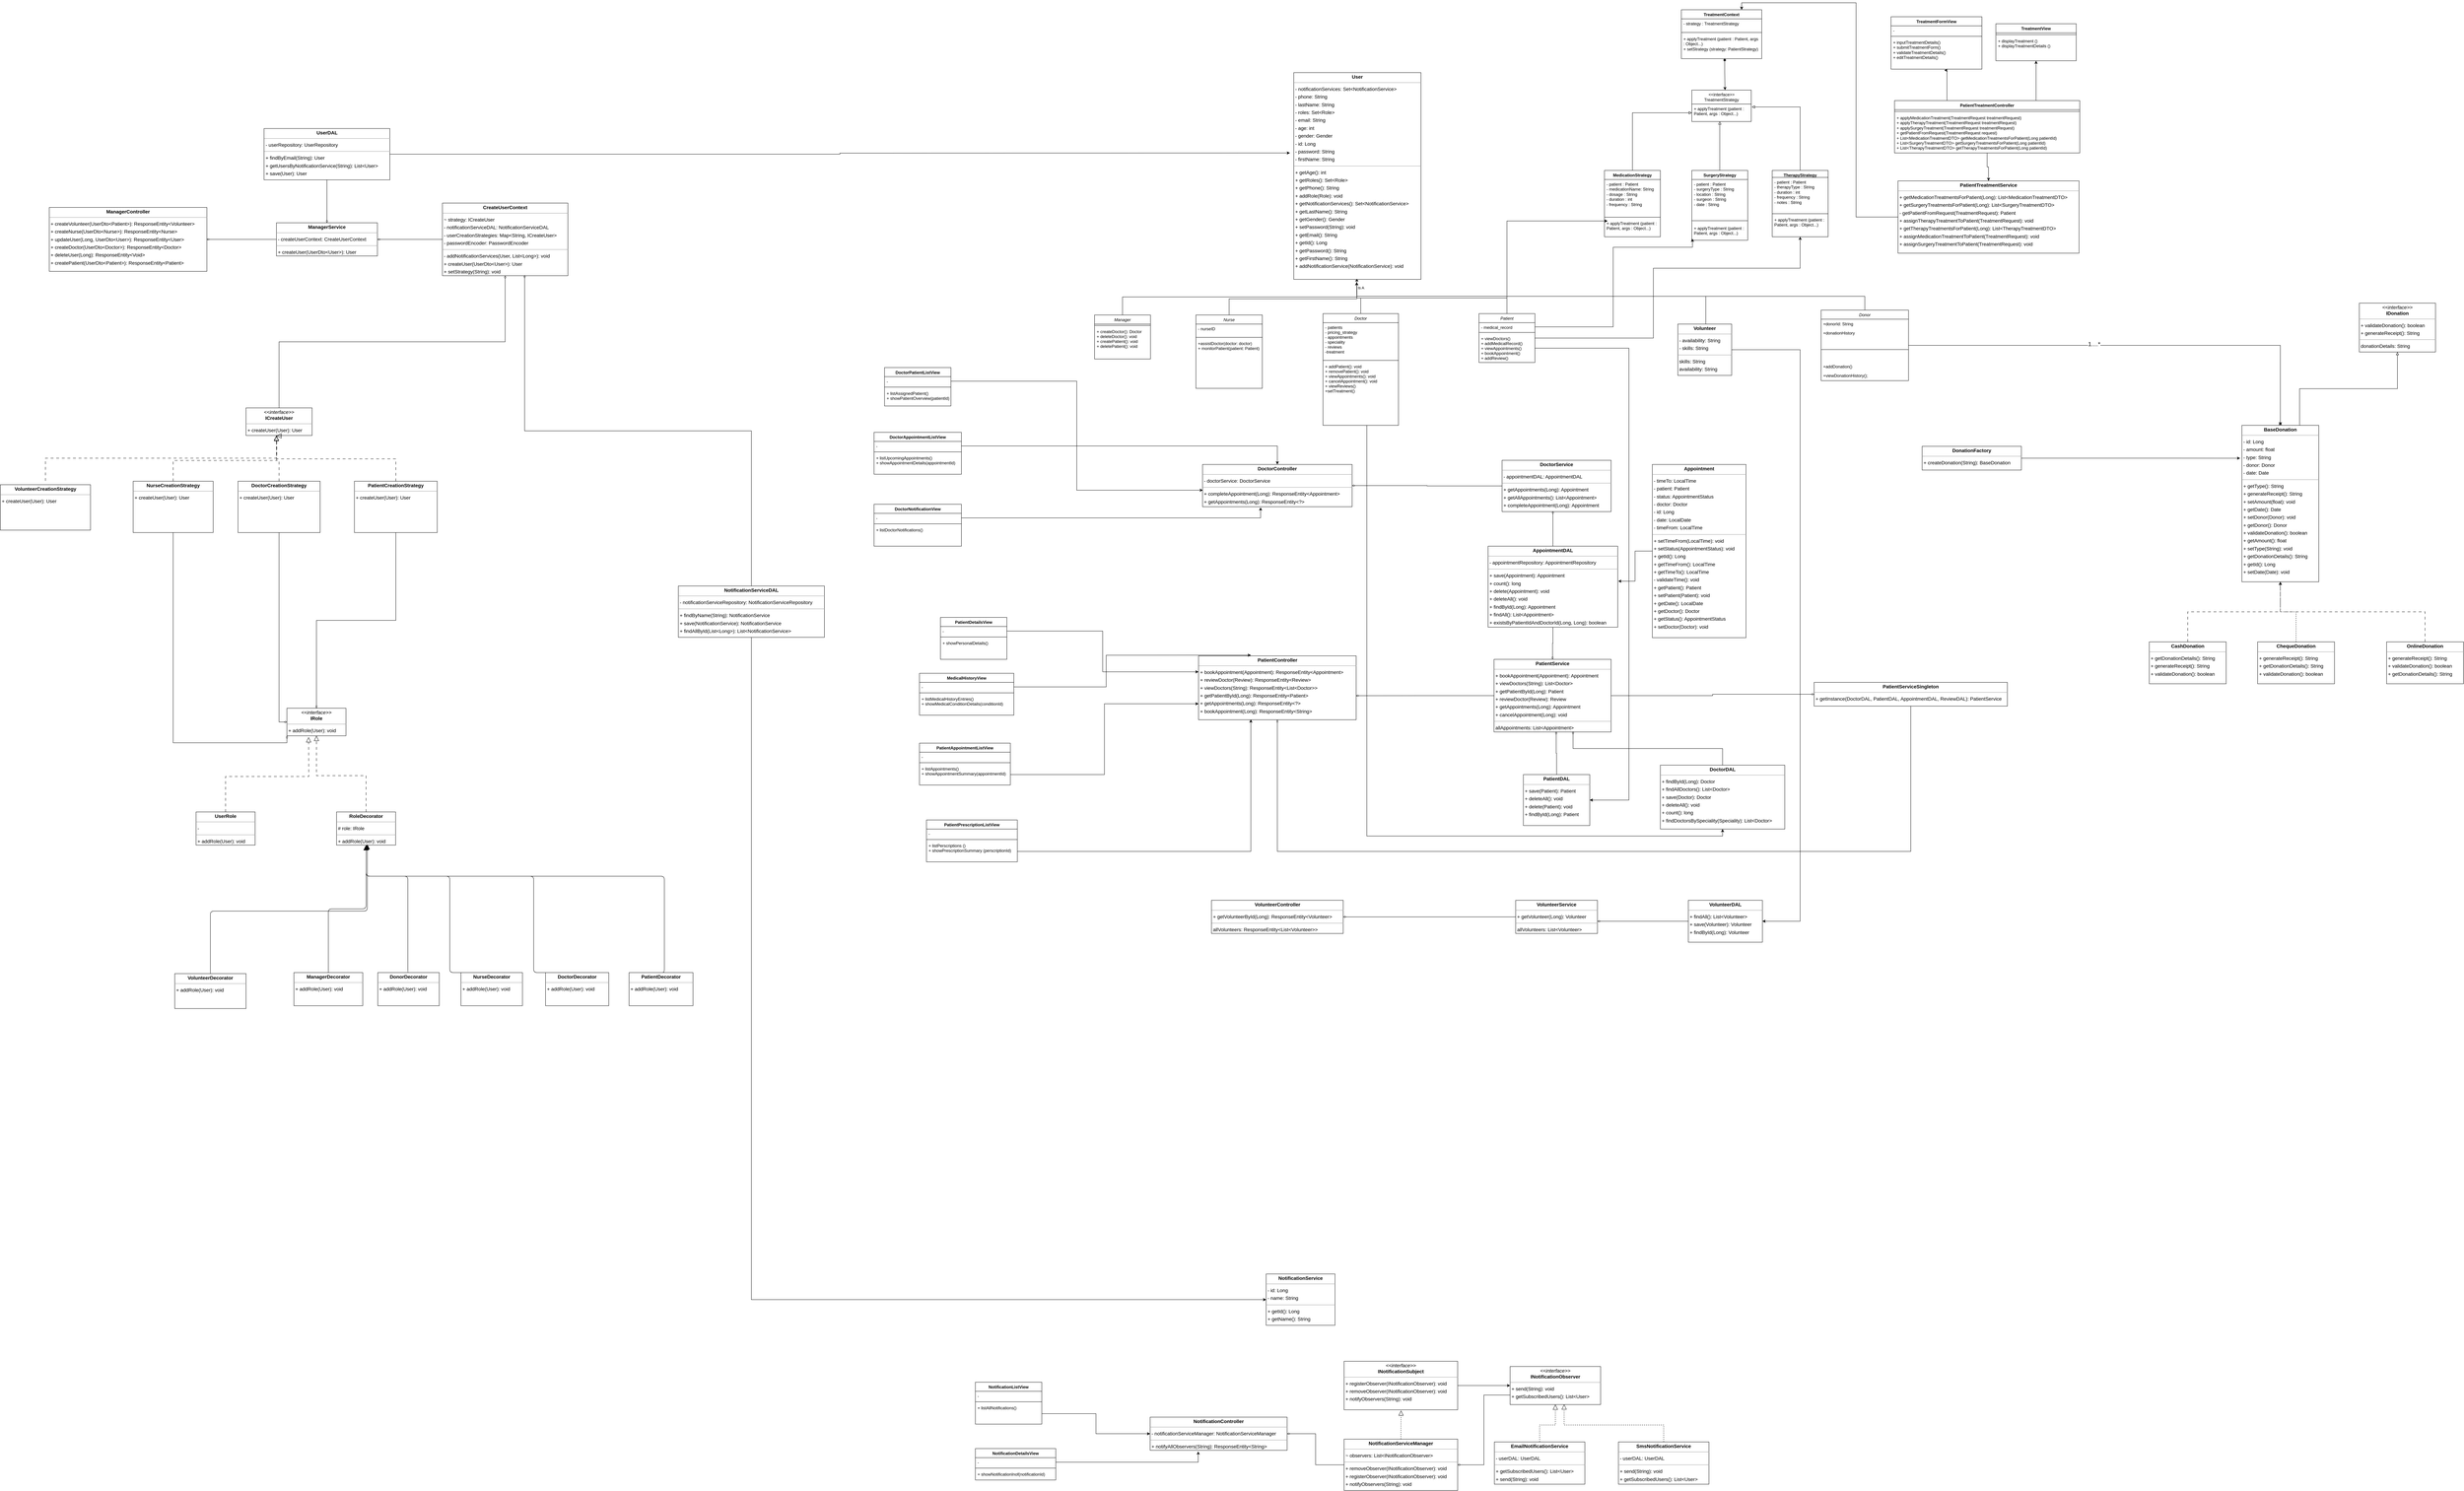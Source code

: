 <mxfile version="24.8.6">
  <diagram name="Page-1" id="4F0S1ZO4JhvL5yLBgonG">
    <mxGraphModel dx="3481" dy="1699" grid="1" gridSize="10" guides="1" tooltips="1" connect="1" arrows="1" fold="1" page="1" pageScale="1" pageWidth="827" pageHeight="1169" math="0" shadow="0">
      <root>
        <mxCell id="0" />
        <mxCell id="1" parent="0" />
        <mxCell id="zG_QfM5zP-IWEtH6ILIm-5" value="Is A" style="edgeLabel;html=1;align=center;verticalAlign=middle;resizable=0;points=[];" parent="1" vertex="1" connectable="0">
          <mxGeometry x="1432.638" y="256.0" as="geometry" />
        </mxCell>
        <mxCell id="zG_QfM5zP-IWEtH6ILIm-6" value="Manager" style="swimlane;fontStyle=2;align=center;verticalAlign=top;childLayout=stackLayout;horizontal=1;startSize=26;horizontalStack=0;resizeParent=1;resizeLast=0;collapsible=1;marginBottom=0;rounded=0;shadow=0;strokeWidth=1;" parent="1" vertex="1">
          <mxGeometry x="671" y="334" width="160" height="126" as="geometry">
            <mxRectangle x="334" y="130" width="160" height="26" as="alternateBounds" />
          </mxGeometry>
        </mxCell>
        <mxCell id="zG_QfM5zP-IWEtH6ILIm-7" value="" style="line;html=1;strokeWidth=1;align=left;verticalAlign=middle;spacingTop=-1;spacingLeft=3;spacingRight=3;rotatable=0;labelPosition=right;points=[];portConstraint=eastwest;" parent="zG_QfM5zP-IWEtH6ILIm-6" vertex="1">
          <mxGeometry y="26" width="160" height="8" as="geometry" />
        </mxCell>
        <mxCell id="zG_QfM5zP-IWEtH6ILIm-8" value="+ createDoctor(): Doctor&#xa;+ deleteDoctor(): void&#xa;+ createPatient(): void&#xa;+ deletePatient(): void&#xa;" style="text;align=left;verticalAlign=top;spacingLeft=4;spacingRight=4;overflow=hidden;rotatable=0;points=[[0,0.5],[1,0.5]];portConstraint=eastwest;" parent="zG_QfM5zP-IWEtH6ILIm-6" vertex="1">
          <mxGeometry y="34" width="160" height="92" as="geometry" />
        </mxCell>
        <mxCell id="zG_QfM5zP-IWEtH6ILIm-31" style="edgeStyle=orthogonalEdgeStyle;rounded=0;orthogonalLoop=1;jettySize=auto;html=1;exitX=0.5;exitY=0;exitDx=0;exitDy=0;" parent="1" source="zG_QfM5zP-IWEtH6ILIm-10" edge="1">
          <mxGeometry relative="1" as="geometry">
            <mxPoint x="1421" y="240" as="targetPoint" />
          </mxGeometry>
        </mxCell>
        <mxCell id="zG_QfM5zP-IWEtH6ILIm-10" value="Nurse" style="swimlane;fontStyle=2;align=center;verticalAlign=top;childLayout=stackLayout;horizontal=1;startSize=26;horizontalStack=0;resizeParent=1;resizeLast=0;collapsible=1;marginBottom=0;rounded=0;shadow=0;strokeWidth=1;" parent="1" vertex="1">
          <mxGeometry x="961" y="334" width="190" height="210" as="geometry">
            <mxRectangle x="334" y="130" width="160" height="26" as="alternateBounds" />
          </mxGeometry>
        </mxCell>
        <mxCell id="zG_QfM5zP-IWEtH6ILIm-11" value="- nurseID" style="text;align=left;verticalAlign=top;spacingLeft=4;spacingRight=4;overflow=hidden;rotatable=0;points=[[0,0.5],[1,0.5]];portConstraint=eastwest;" parent="zG_QfM5zP-IWEtH6ILIm-10" vertex="1">
          <mxGeometry y="26" width="190" height="34" as="geometry" />
        </mxCell>
        <mxCell id="zG_QfM5zP-IWEtH6ILIm-12" value="" style="line;html=1;strokeWidth=1;align=left;verticalAlign=middle;spacingTop=-1;spacingLeft=3;spacingRight=3;rotatable=0;labelPosition=right;points=[];portConstraint=eastwest;" parent="zG_QfM5zP-IWEtH6ILIm-10" vertex="1">
          <mxGeometry y="60" width="190" height="8" as="geometry" />
        </mxCell>
        <mxCell id="zG_QfM5zP-IWEtH6ILIm-13" value="+assistDoctor(doctor: doctor)&#xa;+ monitorPatient(patient: Patient)&#xa;" style="text;align=left;verticalAlign=top;spacingLeft=4;spacingRight=4;overflow=hidden;rotatable=0;points=[[0,0.5],[1,0.5]];portConstraint=eastwest;" parent="zG_QfM5zP-IWEtH6ILIm-10" vertex="1">
          <mxGeometry y="68" width="190" height="142" as="geometry" />
        </mxCell>
        <mxCell id="zG_QfM5zP-IWEtH6ILIm-32" style="edgeStyle=orthogonalEdgeStyle;rounded=0;orthogonalLoop=1;jettySize=auto;html=1;exitX=0.5;exitY=0;exitDx=0;exitDy=0;" parent="1" source="zG_QfM5zP-IWEtH6ILIm-15" edge="1">
          <mxGeometry relative="1" as="geometry">
            <mxPoint x="1421" y="240" as="targetPoint" />
          </mxGeometry>
        </mxCell>
        <mxCell id="zG_QfM5zP-IWEtH6ILIm-169" style="edgeStyle=orthogonalEdgeStyle;rounded=0;orthogonalLoop=1;jettySize=auto;html=1;exitX=0.5;exitY=1;exitDx=0;exitDy=0;entryX=0.5;entryY=1;entryDx=0;entryDy=0;" parent="1" source="zG_QfM5zP-IWEtH6ILIm-15" target="zG_QfM5zP-IWEtH6ILIm-165" edge="1">
          <mxGeometry relative="1" as="geometry">
            <Array as="points">
              <mxPoint x="1450" y="650" />
              <mxPoint x="1450" y="1826" />
              <mxPoint x="2468" y="1826" />
            </Array>
          </mxGeometry>
        </mxCell>
        <mxCell id="zG_QfM5zP-IWEtH6ILIm-15" value="Doctor" style="swimlane;fontStyle=2;align=center;verticalAlign=top;childLayout=stackLayout;horizontal=1;startSize=26;horizontalStack=0;resizeParent=1;resizeLast=0;collapsible=1;marginBottom=0;rounded=0;shadow=0;strokeWidth=1;" parent="1" vertex="1">
          <mxGeometry x="1324.64" y="330" width="216" height="320" as="geometry">
            <mxRectangle x="334" y="130" width="160" height="26" as="alternateBounds" />
          </mxGeometry>
        </mxCell>
        <mxCell id="zG_QfM5zP-IWEtH6ILIm-16" value="- patients&#xa;- pricing_strategy&#xa;- appointments&#xa;- speciality&#xa;- reviews&#xa;-treatment" style="text;align=left;verticalAlign=top;spacingLeft=4;spacingRight=4;overflow=hidden;rotatable=0;points=[[0,0.5],[1,0.5]];portConstraint=eastwest;" parent="zG_QfM5zP-IWEtH6ILIm-15" vertex="1">
          <mxGeometry y="26" width="216" height="104" as="geometry" />
        </mxCell>
        <mxCell id="zG_QfM5zP-IWEtH6ILIm-17" value="" style="line;html=1;strokeWidth=1;align=left;verticalAlign=middle;spacingTop=-1;spacingLeft=3;spacingRight=3;rotatable=0;labelPosition=right;points=[];portConstraint=eastwest;" parent="zG_QfM5zP-IWEtH6ILIm-15" vertex="1">
          <mxGeometry y="130" width="216" height="8" as="geometry" />
        </mxCell>
        <mxCell id="zG_QfM5zP-IWEtH6ILIm-18" value="+ addPatient(): void&#xa;+ removePatient(): void&#xa;+ viewAppointments(): void&#xa;+ cancelAppointment(): void&#xa;+ viewReviews()&#xa;+setTreatment()" style="text;align=left;verticalAlign=top;spacingLeft=4;spacingRight=4;overflow=hidden;rotatable=0;points=[[0,0.5],[1,0.5]];portConstraint=eastwest;" parent="zG_QfM5zP-IWEtH6ILIm-15" vertex="1">
          <mxGeometry y="138" width="216" height="142" as="geometry" />
        </mxCell>
        <mxCell id="zG_QfM5zP-IWEtH6ILIm-33" style="edgeStyle=orthogonalEdgeStyle;rounded=0;orthogonalLoop=1;jettySize=auto;html=1;exitX=0.5;exitY=0;exitDx=0;exitDy=0;" parent="1" source="zG_QfM5zP-IWEtH6ILIm-19" edge="1">
          <mxGeometry relative="1" as="geometry">
            <mxPoint x="1421" y="240" as="targetPoint" />
          </mxGeometry>
        </mxCell>
        <mxCell id="TU6tXNb1ds_LMVNkcRTj-43" style="edgeStyle=orthogonalEdgeStyle;rounded=0;orthogonalLoop=1;jettySize=auto;html=1;" parent="1" source="zG_QfM5zP-IWEtH6ILIm-19" target="TU6tXNb1ds_LMVNkcRTj-10" edge="1">
          <mxGeometry relative="1" as="geometry">
            <Array as="points">
              <mxPoint x="2270" y="400" />
              <mxPoint x="2270" y="200" />
              <mxPoint x="2690" y="200" />
            </Array>
          </mxGeometry>
        </mxCell>
        <mxCell id="zG_QfM5zP-IWEtH6ILIm-19" value="Patient" style="swimlane;fontStyle=2;align=center;verticalAlign=top;childLayout=stackLayout;horizontal=1;startSize=26;horizontalStack=0;resizeParent=1;resizeLast=0;collapsible=1;marginBottom=0;rounded=0;shadow=0;strokeWidth=1;" parent="1" vertex="1">
          <mxGeometry x="1771" y="330" width="160" height="140" as="geometry">
            <mxRectangle x="334" y="130" width="160" height="26" as="alternateBounds" />
          </mxGeometry>
        </mxCell>
        <mxCell id="zG_QfM5zP-IWEtH6ILIm-20" value="- medical_record" style="text;align=left;verticalAlign=top;spacingLeft=4;spacingRight=4;overflow=hidden;rotatable=0;points=[[0,0.5],[1,0.5]];portConstraint=eastwest;" parent="zG_QfM5zP-IWEtH6ILIm-19" vertex="1">
          <mxGeometry y="26" width="160" height="24" as="geometry" />
        </mxCell>
        <mxCell id="zG_QfM5zP-IWEtH6ILIm-21" value="" style="line;html=1;strokeWidth=1;align=left;verticalAlign=middle;spacingTop=-1;spacingLeft=3;spacingRight=3;rotatable=0;labelPosition=right;points=[];portConstraint=eastwest;" parent="zG_QfM5zP-IWEtH6ILIm-19" vertex="1">
          <mxGeometry y="50" width="160" height="8" as="geometry" />
        </mxCell>
        <mxCell id="zG_QfM5zP-IWEtH6ILIm-22" value="+ viewDoctors()&#xa;+ addMedicalRecord()&#xa;+ viewAppointments()&#xa;+ bookAppointment()&#xa;+ addReview()" style="text;align=left;verticalAlign=top;spacingLeft=4;spacingRight=4;overflow=hidden;rotatable=0;points=[[0,0.5],[1,0.5]];portConstraint=eastwest;" parent="zG_QfM5zP-IWEtH6ILIm-19" vertex="1">
          <mxGeometry y="58" width="160" height="82" as="geometry" />
        </mxCell>
        <mxCell id="zG_QfM5zP-IWEtH6ILIm-34" style="edgeStyle=orthogonalEdgeStyle;rounded=0;orthogonalLoop=1;jettySize=auto;html=1;exitX=0.5;exitY=0;exitDx=0;exitDy=0;" parent="1" source="zG_QfM5zP-IWEtH6ILIm-23" edge="1">
          <mxGeometry relative="1" as="geometry">
            <mxPoint x="1421" y="240" as="targetPoint" />
          </mxGeometry>
        </mxCell>
        <mxCell id="zG_QfM5zP-IWEtH6ILIm-116" style="edgeStyle=orthogonalEdgeStyle;rounded=0;orthogonalLoop=1;jettySize=auto;html=1;exitX=1;exitY=0.5;exitDx=0;exitDy=0;entryX=0.5;entryY=0;entryDx=0;entryDy=0;" parent="1" source="zG_QfM5zP-IWEtH6ILIm-23" target="zG_QfM5zP-IWEtH6ILIm-63" edge="1">
          <mxGeometry relative="1" as="geometry" />
        </mxCell>
        <mxCell id="zG_QfM5zP-IWEtH6ILIm-117" value="1....*" style="edgeLabel;html=1;align=center;verticalAlign=middle;resizable=0;points=[];fontSize=17;" parent="zG_QfM5zP-IWEtH6ILIm-116" vertex="1" connectable="0">
          <mxGeometry x="-0.179" y="3" relative="1" as="geometry">
            <mxPoint as="offset" />
          </mxGeometry>
        </mxCell>
        <mxCell id="zG_QfM5zP-IWEtH6ILIm-23" value="Donor" style="swimlane;fontStyle=2;align=center;verticalAlign=top;childLayout=stackLayout;horizontal=1;startSize=26;horizontalStack=0;resizeParent=1;resizeLast=0;collapsible=1;marginBottom=0;rounded=0;shadow=0;strokeWidth=1;" parent="1" vertex="1">
          <mxGeometry x="2750" y="320" width="250" height="202" as="geometry">
            <mxRectangle x="230" y="140" width="160" height="26" as="alternateBounds" />
          </mxGeometry>
        </mxCell>
        <mxCell id="zG_QfM5zP-IWEtH6ILIm-24" value="+donorId: String" style="text;align=left;verticalAlign=top;spacingLeft=4;spacingRight=4;overflow=hidden;rotatable=0;points=[[0,0.5],[1,0.5]];portConstraint=eastwest;" parent="zG_QfM5zP-IWEtH6ILIm-23" vertex="1">
          <mxGeometry y="26" width="250" height="26" as="geometry" />
        </mxCell>
        <mxCell id="zG_QfM5zP-IWEtH6ILIm-25" value="+donationHistory" style="text;align=left;verticalAlign=top;spacingLeft=4;spacingRight=4;overflow=hidden;rotatable=0;points=[[0,0.5],[1,0.5]];portConstraint=eastwest;rounded=0;shadow=0;html=0;" parent="zG_QfM5zP-IWEtH6ILIm-23" vertex="1">
          <mxGeometry y="52" width="250" height="26" as="geometry" />
        </mxCell>
        <mxCell id="zG_QfM5zP-IWEtH6ILIm-26" value="" style="line;html=1;strokeWidth=1;align=left;verticalAlign=middle;spacingTop=-1;spacingLeft=3;spacingRight=3;rotatable=0;labelPosition=right;points=[];portConstraint=eastwest;" parent="zG_QfM5zP-IWEtH6ILIm-23" vertex="1">
          <mxGeometry y="78" width="250" height="70" as="geometry" />
        </mxCell>
        <mxCell id="zG_QfM5zP-IWEtH6ILIm-27" value="+addDonation()" style="text;align=left;verticalAlign=top;spacingLeft=4;spacingRight=4;overflow=hidden;rotatable=0;points=[[0,0.5],[1,0.5]];portConstraint=eastwest;rounded=0;shadow=0;html=0;" parent="zG_QfM5zP-IWEtH6ILIm-23" vertex="1">
          <mxGeometry y="148" width="250" height="26" as="geometry" />
        </mxCell>
        <mxCell id="zG_QfM5zP-IWEtH6ILIm-28" value="+viewDonationHistory();" style="text;align=left;verticalAlign=top;spacingLeft=4;spacingRight=4;overflow=hidden;rotatable=0;points=[[0,0.5],[1,0.5]];portConstraint=eastwest;rounded=0;shadow=0;html=0;" parent="zG_QfM5zP-IWEtH6ILIm-23" vertex="1">
          <mxGeometry y="174" width="250" height="26" as="geometry" />
        </mxCell>
        <mxCell id="zG_QfM5zP-IWEtH6ILIm-30" style="edgeStyle=orthogonalEdgeStyle;rounded=0;orthogonalLoop=1;jettySize=auto;html=1;exitX=0.5;exitY=0;exitDx=0;exitDy=0;entryX=0.477;entryY=0.991;entryDx=0;entryDy=0;entryPerimeter=0;" parent="1" source="zG_QfM5zP-IWEtH6ILIm-6" edge="1">
          <mxGeometry relative="1" as="geometry">
            <mxPoint x="1421.32" y="229.442" as="targetPoint" />
          </mxGeometry>
        </mxCell>
        <mxCell id="zG_QfM5zP-IWEtH6ILIm-131" style="edgeStyle=orthogonalEdgeStyle;rounded=0;orthogonalLoop=1;jettySize=auto;html=1;exitX=0.5;exitY=0;exitDx=0;exitDy=0;entryX=0.5;entryY=1;entryDx=0;entryDy=0;strokeColor=default;align=center;verticalAlign=middle;fontFamily=Helvetica;fontSize=11;fontColor=default;labelBackgroundColor=default;endArrow=diamondThin;endFill=0;strokeWidth=1;startSize=7;" parent="1" source="zG_QfM5zP-IWEtH6ILIm-39" target="zG_QfM5zP-IWEtH6ILIm-125" edge="1">
          <mxGeometry relative="1" as="geometry" />
        </mxCell>
        <mxCell id="zG_QfM5zP-IWEtH6ILIm-39" value="&lt;p style=&quot;margin:0px;margin-top:4px;text-align:center;&quot;&gt;&lt;i&gt;&amp;lt;&amp;lt;interface&amp;gt;&amp;gt;&lt;/i&gt;&lt;br/&gt;&lt;b&gt;ICreateUser&lt;/b&gt;&lt;/p&gt;&lt;hr size=&quot;1&quot;/&gt;&lt;p style=&quot;margin:0 0 0 4px;line-height:1.6;&quot;&gt;+ createUser(User): User&lt;/p&gt;" style="verticalAlign=top;align=left;overflow=fill;fontSize=14;fontFamily=Helvetica;html=1;rounded=0;shadow=0;comic=0;labelBackgroundColor=none;strokeWidth=1;" parent="1" vertex="1">
          <mxGeometry x="-1757" y="600" width="189" height="79" as="geometry" />
        </mxCell>
        <mxCell id="zG_QfM5zP-IWEtH6ILIm-47" style="edgeStyle=orthogonalEdgeStyle;rounded=0;orthogonalLoop=1;jettySize=auto;html=1;exitX=0.5;exitY=0;exitDx=0;exitDy=0;dashed=1;dashPattern=8 8;strokeColor=default;align=center;verticalAlign=middle;fontFamily=Helvetica;fontSize=11;fontColor=default;labelBackgroundColor=default;endArrow=block;endFill=0;endSize=12;" parent="1" source="zG_QfM5zP-IWEtH6ILIm-40" edge="1">
          <mxGeometry relative="1" as="geometry">
            <mxPoint x="-1670" y="680" as="targetPoint" />
          </mxGeometry>
        </mxCell>
        <mxCell id="zG_QfM5zP-IWEtH6ILIm-141" style="edgeStyle=orthogonalEdgeStyle;rounded=0;orthogonalLoop=1;jettySize=auto;html=1;exitX=0.5;exitY=1;exitDx=0;exitDy=0;entryX=0;entryY=1;entryDx=0;entryDy=0;strokeColor=default;strokeWidth=1;align=center;verticalAlign=middle;fontFamily=Helvetica;fontSize=11;fontColor=default;labelBackgroundColor=default;startSize=7;endArrow=diamondThin;endFill=0;" parent="1" source="zG_QfM5zP-IWEtH6ILIm-40" target="zG_QfM5zP-IWEtH6ILIm-86" edge="1">
          <mxGeometry relative="1" as="geometry" />
        </mxCell>
        <mxCell id="zG_QfM5zP-IWEtH6ILIm-40" value="&lt;p style=&quot;margin:0px;margin-top:4px;text-align:center;&quot;&gt;&lt;b&gt;NurseCreationStrategy&lt;/b&gt;&lt;/p&gt;&lt;hr size=&quot;1&quot;&gt;&lt;p style=&quot;margin:0 0 0 4px;line-height:1.6;&quot;&gt;+ createUser(User): User&lt;/p&gt;" style="verticalAlign=top;align=left;overflow=fill;fontSize=14;fontFamily=Helvetica;html=1;rounded=0;shadow=0;comic=0;labelBackgroundColor=none;strokeWidth=1;" parent="1" vertex="1">
          <mxGeometry x="-2080" y="810" width="229" height="147" as="geometry" />
        </mxCell>
        <mxCell id="zG_QfM5zP-IWEtH6ILIm-48" style="edgeStyle=orthogonalEdgeStyle;rounded=0;orthogonalLoop=1;jettySize=auto;html=1;exitX=0.5;exitY=0;exitDx=0;exitDy=0;dashed=1;dashPattern=8 8;strokeColor=default;align=center;verticalAlign=middle;fontFamily=Helvetica;fontSize=11;fontColor=default;labelBackgroundColor=default;endArrow=block;endFill=0;endSize=12;" parent="1" source="zG_QfM5zP-IWEtH6ILIm-41" edge="1">
          <mxGeometry relative="1" as="geometry">
            <mxPoint x="-1670" y="680" as="targetPoint" />
          </mxGeometry>
        </mxCell>
        <mxCell id="zG_QfM5zP-IWEtH6ILIm-139" style="edgeStyle=orthogonalEdgeStyle;rounded=0;orthogonalLoop=1;jettySize=auto;html=1;exitX=0.5;exitY=1;exitDx=0;exitDy=0;entryX=0;entryY=0.5;entryDx=0;entryDy=0;strokeColor=default;strokeWidth=1;align=center;verticalAlign=middle;fontFamily=Helvetica;fontSize=11;fontColor=default;labelBackgroundColor=default;startSize=7;endArrow=diamondThin;endFill=0;" parent="1" source="zG_QfM5zP-IWEtH6ILIm-41" target="zG_QfM5zP-IWEtH6ILIm-86" edge="1">
          <mxGeometry relative="1" as="geometry" />
        </mxCell>
        <mxCell id="zG_QfM5zP-IWEtH6ILIm-41" value="&lt;p style=&quot;margin:0px;margin-top:4px;text-align:center;&quot;&gt;&lt;b&gt;DoctorCreationStrategy&lt;/b&gt;&lt;/p&gt;&lt;hr size=&quot;1&quot;&gt;&lt;p style=&quot;margin:0 0 0 4px;line-height:1.6;&quot;&gt;+ createUser(User): User&lt;/p&gt;" style="verticalAlign=top;align=left;overflow=fill;fontSize=14;fontFamily=Helvetica;html=1;rounded=0;shadow=0;comic=0;labelBackgroundColor=none;strokeWidth=1;" parent="1" vertex="1">
          <mxGeometry x="-1780" y="810" width="235" height="147" as="geometry" />
        </mxCell>
        <mxCell id="zG_QfM5zP-IWEtH6ILIm-43" value="&lt;span style=&quot;color: rgba(0, 0, 0, 0); font-family: monospace; font-size: 0px; text-align: start; background-color: rgb(255, 255, 255);&quot;&gt;%3CmxGraphModel%3E%3Croot%3E%3CmxCell%20id%3D%220%22%2F%3E%3CmxCell%20id%3D%221%22%20parent%3D%220%22%2F%3E%3CmxCell%20id%3D%222%22%20value%3D%22%26lt%3Bp%20style%3D%26quot%3Bmargin%3A0px%3Bmargin-top%3A4px%3Btext-align%3Acenter%3B%26quot%3B%26gt%3B%26lt%3Bb%26gt%3BPatientCreationStrategy%26lt%3B%2Fb%26gt%3B%26lt%3B%2Fp%26gt%3B%26lt%3Bhr%20size%3D%26quot%3B1%26quot%3B%2F%26gt%3B%26lt%3Bp%20style%3D%26quot%3Bmargin%3A0%200%200%204px%3Bline-height%3A1.6%3B%26quot%3B%26gt%3B-%20patientDAL%3A%20PatientDAL%26lt%3Bbr%2F%26gt%3B-%20role%3A%20IRole%26lt%3Bbr%2F%26gt%3B-%20roleDAL%3A%20RoleDAL%26lt%3B%2Fp%26gt%3B%26lt%3Bhr%20size%3D%26quot%3B1%26quot%3B%2F%26gt%3B%26lt%3Bp%20style%3D%26quot%3Bmargin%3A0%200%200%204px%3Bline-height%3A1.6%3B%26quot%3B%26gt%3B%2B%20createUser(User)%3A%20User%26lt%3B%2Fp%26gt%3B%22%20style%3D%22verticalAlign%3Dtop%3Balign%3Dleft%3Boverflow%3Dfill%3BfontSize%3D14%3BfontFamily%3DHelvetica%3Bhtml%3D1%3Brounded%3D0%3Bshadow%3D0%3Bcomic%3D0%3BlabelBackgroundColor%3Dnone%3BstrokeWidth%3D1%3B%22%20vertex%3D%221%22%20parent%3D%221%22%3E%3CmxGeometry%20x%3D%22854%22%20y%3D%222201%22%20width%3D%22237%22%20height%3D%22147%22%20as%3D%22geometry%22%2F%3E%3C%2FmxCell%3E%3C%2Froot%3E%3C%2FmxGraphModel%3E&lt;/span&gt;" style="text;html=1;align=center;verticalAlign=middle;resizable=0;points=[];autosize=1;strokeColor=none;fillColor=none;" parent="1" vertex="1">
          <mxGeometry x="-1380" y="828" width="20" height="30" as="geometry" />
        </mxCell>
        <mxCell id="zG_QfM5zP-IWEtH6ILIm-49" style="edgeStyle=orthogonalEdgeStyle;rounded=0;orthogonalLoop=1;jettySize=auto;html=1;exitX=0.5;exitY=0;exitDx=0;exitDy=0;dashed=1;dashPattern=8 8;strokeColor=default;align=center;verticalAlign=middle;fontFamily=Helvetica;fontSize=11;fontColor=default;labelBackgroundColor=default;endArrow=block;endFill=0;endSize=12;" parent="1" source="zG_QfM5zP-IWEtH6ILIm-44" edge="1">
          <mxGeometry relative="1" as="geometry">
            <mxPoint x="-1670" y="680" as="targetPoint" />
            <Array as="points">
              <mxPoint x="-1328" y="746" />
              <mxPoint x="-1669" y="746" />
              <mxPoint x="-1669" y="680" />
            </Array>
          </mxGeometry>
        </mxCell>
        <mxCell id="zG_QfM5zP-IWEtH6ILIm-140" style="edgeStyle=orthogonalEdgeStyle;rounded=0;orthogonalLoop=1;jettySize=auto;html=1;exitX=0.5;exitY=1;exitDx=0;exitDy=0;entryX=0.5;entryY=0;entryDx=0;entryDy=0;strokeColor=default;strokeWidth=1;align=center;verticalAlign=middle;fontFamily=Helvetica;fontSize=11;fontColor=default;labelBackgroundColor=default;startSize=7;endArrow=diamondThin;endFill=0;" parent="1" source="zG_QfM5zP-IWEtH6ILIm-44" target="zG_QfM5zP-IWEtH6ILIm-86" edge="1">
          <mxGeometry relative="1" as="geometry" />
        </mxCell>
        <mxCell id="zG_QfM5zP-IWEtH6ILIm-44" value="&lt;p style=&quot;margin:0px;margin-top:4px;text-align:center;&quot;&gt;&lt;b&gt;PatientCreationStrategy&lt;/b&gt;&lt;/p&gt;&lt;hr size=&quot;1&quot;&gt;&lt;p style=&quot;margin:0 0 0 4px;line-height:1.6;&quot;&gt;+ createUser(User): User&lt;/p&gt;" style="verticalAlign=top;align=left;overflow=fill;fontSize=14;fontFamily=Helvetica;html=1;rounded=0;shadow=0;comic=0;labelBackgroundColor=none;strokeWidth=1;" parent="1" vertex="1">
          <mxGeometry x="-1446.86" y="810" width="237" height="147" as="geometry" />
        </mxCell>
        <mxCell id="zG_QfM5zP-IWEtH6ILIm-46" value="&lt;p style=&quot;margin:0px;margin-top:4px;text-align:center;&quot;&gt;&lt;b&gt;User&lt;/b&gt;&lt;/p&gt;&lt;hr size=&quot;1&quot;/&gt;&lt;p style=&quot;margin:0 0 0 4px;line-height:1.6;&quot;&gt;- notificationServices: Set&amp;lt;NotificationService&amp;gt;&lt;br/&gt;- phone: String&lt;br/&gt;- lastName: String&lt;br/&gt;- roles: Set&amp;lt;Role&amp;gt;&lt;br/&gt;- email: String&lt;br/&gt;- age: int&lt;br/&gt;- gender: Gender&lt;br/&gt;- id: Long&lt;br/&gt;- password: String&lt;br/&gt;- firstName: String&lt;/p&gt;&lt;hr size=&quot;1&quot;/&gt;&lt;p style=&quot;margin:0 0 0 4px;line-height:1.6;&quot;&gt;+ getAge(): int&lt;br/&gt;+ getRoles(): Set&amp;lt;Role&amp;gt;&lt;br/&gt;+ getPhone(): String&lt;br/&gt;+ addRole(Role): void&lt;br/&gt;+ getNotificationServices(): Set&amp;lt;NotificationService&amp;gt;&lt;br/&gt;+ getLastName(): String&lt;br/&gt;+ getGender(): Gender&lt;br/&gt;+ setPassword(String): void&lt;br/&gt;+ getEmail(): String&lt;br/&gt;+ getId(): Long&lt;br/&gt;+ getPassword(): String&lt;br/&gt;+ getFirstName(): String&lt;br/&gt;+ addNotificationService(NotificationService): void&lt;/p&gt;" style="verticalAlign=top;align=left;overflow=fill;fontSize=14;fontFamily=Helvetica;html=1;rounded=0;shadow=0;comic=0;labelBackgroundColor=none;strokeWidth=1;" parent="1" vertex="1">
          <mxGeometry x="1241" y="-360" width="364" height="592" as="geometry" />
        </mxCell>
        <mxCell id="zG_QfM5zP-IWEtH6ILIm-144" style="edgeStyle=orthogonalEdgeStyle;rounded=0;orthogonalLoop=1;jettySize=auto;html=1;exitX=0;exitY=0.75;exitDx=0;exitDy=0;entryX=1;entryY=0.5;entryDx=0;entryDy=0;strokeColor=default;strokeWidth=1;align=center;verticalAlign=middle;fontFamily=Helvetica;fontSize=11;fontColor=default;labelBackgroundColor=default;startSize=7;endArrow=diamondThin;endFill=0;" parent="1" source="zG_QfM5zP-IWEtH6ILIm-50" target="zG_QfM5zP-IWEtH6ILIm-53" edge="1">
          <mxGeometry relative="1" as="geometry" />
        </mxCell>
        <mxCell id="zG_QfM5zP-IWEtH6ILIm-50" value="&lt;p style=&quot;margin:0px;margin-top:4px;text-align:center;&quot;&gt;&lt;i&gt;&amp;lt;&amp;lt;interface&amp;gt;&amp;gt;&lt;/i&gt;&lt;br/&gt;&lt;b&gt;INotificationObserver&lt;/b&gt;&lt;/p&gt;&lt;hr size=&quot;1&quot;/&gt;&lt;p style=&quot;margin:0 0 0 4px;line-height:1.6;&quot;&gt;+ send(String): void&lt;br/&gt;+ getSubscribedUsers(): List&amp;lt;User&amp;gt;&lt;/p&gt;" style="verticalAlign=top;align=left;overflow=fill;fontSize=14;fontFamily=Helvetica;html=1;rounded=0;shadow=0;comic=0;labelBackgroundColor=none;strokeWidth=1;" parent="1" vertex="1">
          <mxGeometry x="1860" y="3345" width="259" height="109" as="geometry" />
        </mxCell>
        <mxCell id="zG_QfM5zP-IWEtH6ILIm-51" value="&lt;p style=&quot;margin:0px;margin-top:4px;text-align:center;&quot;&gt;&lt;b&gt;SmsNotificationService&lt;/b&gt;&lt;/p&gt;&lt;hr size=&quot;1&quot;/&gt;&lt;p style=&quot;margin:0 0 0 4px;line-height:1.6;&quot;&gt;- userDAL: UserDAL&lt;/p&gt;&lt;hr size=&quot;1&quot;/&gt;&lt;p style=&quot;margin:0 0 0 4px;line-height:1.6;&quot;&gt;+ send(String): void&lt;br/&gt;+ getSubscribedUsers(): List&amp;lt;User&amp;gt;&lt;/p&gt;" style="verticalAlign=top;align=left;overflow=fill;fontSize=14;fontFamily=Helvetica;html=1;rounded=0;shadow=0;comic=0;labelBackgroundColor=none;strokeWidth=1;" parent="1" vertex="1">
          <mxGeometry x="2170" y="3561" width="259" height="121" as="geometry" />
        </mxCell>
        <mxCell id="zG_QfM5zP-IWEtH6ILIm-60" style="edgeStyle=orthogonalEdgeStyle;rounded=0;orthogonalLoop=1;jettySize=auto;html=1;exitX=0.5;exitY=0;exitDx=0;exitDy=0;entryX=0.5;entryY=1;entryDx=0;entryDy=0;dashed=1;strokeColor=default;align=center;verticalAlign=middle;fontFamily=Helvetica;fontSize=11;fontColor=default;labelBackgroundColor=default;endArrow=block;endFill=0;endSize=12;" parent="1" source="zG_QfM5zP-IWEtH6ILIm-52" target="zG_QfM5zP-IWEtH6ILIm-50" edge="1">
          <mxGeometry relative="1" as="geometry" />
        </mxCell>
        <mxCell id="zG_QfM5zP-IWEtH6ILIm-52" value="&lt;p style=&quot;margin:0px;margin-top:4px;text-align:center;&quot;&gt;&lt;b&gt;EmailNotificationService&lt;/b&gt;&lt;/p&gt;&lt;hr size=&quot;1&quot;/&gt;&lt;p style=&quot;margin:0 0 0 4px;line-height:1.6;&quot;&gt;- userDAL: UserDAL&lt;/p&gt;&lt;hr size=&quot;1&quot;/&gt;&lt;p style=&quot;margin:0 0 0 4px;line-height:1.6;&quot;&gt;+ getSubscribedUsers(): List&amp;lt;User&amp;gt;&lt;br/&gt;+ send(String): void&lt;/p&gt;" style="verticalAlign=top;align=left;overflow=fill;fontSize=14;fontFamily=Helvetica;html=1;rounded=0;shadow=0;comic=0;labelBackgroundColor=none;strokeWidth=1;" parent="1" vertex="1">
          <mxGeometry x="1815" y="3561" width="259" height="121" as="geometry" />
        </mxCell>
        <mxCell id="zG_QfM5zP-IWEtH6ILIm-146" style="edgeStyle=orthogonalEdgeStyle;rounded=0;orthogonalLoop=1;jettySize=auto;html=1;exitX=0;exitY=0.5;exitDx=0;exitDy=0;entryX=1;entryY=0.5;entryDx=0;entryDy=0;strokeColor=default;strokeWidth=1;align=center;verticalAlign=middle;fontFamily=Helvetica;fontSize=11;fontColor=default;labelBackgroundColor=default;startSize=7;endArrow=diamondThin;endFill=0;" parent="1" source="zG_QfM5zP-IWEtH6ILIm-53" target="zG_QfM5zP-IWEtH6ILIm-145" edge="1">
          <mxGeometry relative="1" as="geometry" />
        </mxCell>
        <mxCell id="zG_QfM5zP-IWEtH6ILIm-53" value="&lt;p style=&quot;margin:0px;margin-top:4px;text-align:center;&quot;&gt;&lt;b&gt;NotificationServiceManager&lt;/b&gt;&lt;/p&gt;&lt;hr size=&quot;1&quot;/&gt;&lt;p style=&quot;margin:0 0 0 4px;line-height:1.6;&quot;&gt;~ observers: List&amp;lt;INotificationObserver&amp;gt;&lt;/p&gt;&lt;hr size=&quot;1&quot;/&gt;&lt;p style=&quot;margin:0 0 0 4px;line-height:1.6;&quot;&gt;+ removeObserver(INotificationObserver): void&lt;br/&gt;+ registerObserver(INotificationObserver): void&lt;br/&gt;+ notifyObservers(String): void&lt;/p&gt;" style="verticalAlign=top;align=left;overflow=fill;fontSize=14;fontFamily=Helvetica;html=1;rounded=0;shadow=0;comic=0;labelBackgroundColor=none;strokeWidth=1;" parent="1" vertex="1">
          <mxGeometry x="1385" y="3553" width="325" height="147" as="geometry" />
        </mxCell>
        <mxCell id="zG_QfM5zP-IWEtH6ILIm-62" style="edgeStyle=orthogonalEdgeStyle;rounded=0;orthogonalLoop=1;jettySize=auto;html=1;exitX=1;exitY=0.5;exitDx=0;exitDy=0;entryX=0;entryY=0.5;entryDx=0;entryDy=0;" parent="1" source="zG_QfM5zP-IWEtH6ILIm-54" target="zG_QfM5zP-IWEtH6ILIm-50" edge="1">
          <mxGeometry relative="1" as="geometry" />
        </mxCell>
        <mxCell id="zG_QfM5zP-IWEtH6ILIm-54" value="&lt;p style=&quot;margin:0px;margin-top:4px;text-align:center;&quot;&gt;&lt;i&gt;&amp;lt;&amp;lt;interface&amp;gt;&amp;gt;&lt;/i&gt;&lt;br/&gt;&lt;b&gt;INotificationSubject&lt;/b&gt;&lt;/p&gt;&lt;hr size=&quot;1&quot;/&gt;&lt;p style=&quot;margin:0 0 0 4px;line-height:1.6;&quot;&gt;+ registerObserver(INotificationObserver): void&lt;br/&gt;+ removeObserver(INotificationObserver): void&lt;br/&gt;+ notifyObservers(String): void&lt;/p&gt;" style="verticalAlign=top;align=left;overflow=fill;fontSize=14;fontFamily=Helvetica;html=1;rounded=0;shadow=0;comic=0;labelBackgroundColor=none;strokeWidth=1;" parent="1" vertex="1">
          <mxGeometry x="1385" y="3330" width="325" height="139" as="geometry" />
        </mxCell>
        <mxCell id="zG_QfM5zP-IWEtH6ILIm-59" value="" style="endArrow=block;dashed=1;endFill=0;endSize=12;html=1;rounded=0;exitX=0.5;exitY=0;exitDx=0;exitDy=0;" parent="1" source="zG_QfM5zP-IWEtH6ILIm-53" edge="1">
          <mxGeometry width="160" relative="1" as="geometry">
            <mxPoint x="1660" y="3491" as="sourcePoint" />
            <mxPoint x="1548" y="3471" as="targetPoint" />
          </mxGeometry>
        </mxCell>
        <mxCell id="zG_QfM5zP-IWEtH6ILIm-61" style="edgeStyle=orthogonalEdgeStyle;rounded=0;orthogonalLoop=1;jettySize=auto;html=1;exitX=0.5;exitY=0;exitDx=0;exitDy=0;entryX=0.597;entryY=0.995;entryDx=0;entryDy=0;entryPerimeter=0;dashed=1;strokeColor=default;align=center;verticalAlign=middle;fontFamily=Helvetica;fontSize=11;fontColor=default;labelBackgroundColor=default;endArrow=block;endFill=0;endSize=12;" parent="1" source="zG_QfM5zP-IWEtH6ILIm-51" target="zG_QfM5zP-IWEtH6ILIm-50" edge="1">
          <mxGeometry relative="1" as="geometry" />
        </mxCell>
        <mxCell id="tVq8sgq4kuVayVbwCJfC-2" style="edgeStyle=orthogonalEdgeStyle;rounded=0;orthogonalLoop=1;jettySize=auto;html=1;exitX=0.5;exitY=0;exitDx=0;exitDy=0;" edge="1" parent="1" source="zG_QfM5zP-IWEtH6ILIm-63">
          <mxGeometry relative="1" as="geometry">
            <mxPoint x="4063.429" y="640" as="targetPoint" />
          </mxGeometry>
        </mxCell>
        <mxCell id="tVq8sgq4kuVayVbwCJfC-3" style="edgeStyle=orthogonalEdgeStyle;rounded=0;orthogonalLoop=1;jettySize=auto;html=1;exitX=0.75;exitY=0;exitDx=0;exitDy=0;entryX=0.5;entryY=1;entryDx=0;entryDy=0;endArrow=block;endFill=0;" edge="1" parent="1" source="zG_QfM5zP-IWEtH6ILIm-63" target="tVq8sgq4kuVayVbwCJfC-1">
          <mxGeometry relative="1" as="geometry" />
        </mxCell>
        <mxCell id="zG_QfM5zP-IWEtH6ILIm-63" value="&lt;p style=&quot;margin:0px;margin-top:4px;text-align:center;&quot;&gt;&lt;b&gt;BaseDonation&lt;/b&gt;&lt;/p&gt;&lt;hr size=&quot;1&quot;/&gt;&lt;p style=&quot;margin:0 0 0 4px;line-height:1.6;&quot;&gt;- id: Long&lt;br/&gt;- amount: float&lt;br/&gt;- type: String&lt;br/&gt;- donor: Donor&lt;br/&gt;- date: Date&lt;/p&gt;&lt;hr size=&quot;1&quot;/&gt;&lt;p style=&quot;margin:0 0 0 4px;line-height:1.6;&quot;&gt;+ getType(): String&lt;br/&gt;+ generateReceipt(): String&lt;br/&gt;+ setAmount(float): void&lt;br/&gt;+ getDate(): Date&lt;br/&gt;+ setDonor(Donor): void&lt;br/&gt;+ getDonor(): Donor&lt;br/&gt;+ validateDonation(): boolean&lt;br/&gt;+ getAmount(): float&lt;br/&gt;+ setType(String): void&lt;br/&gt;+ getDonationDetails(): String&lt;br/&gt;+ getId(): Long&lt;br/&gt;+ setDate(Date): void&lt;/p&gt;" style="verticalAlign=top;align=left;overflow=fill;fontSize=14;fontFamily=Helvetica;html=1;rounded=0;shadow=0;comic=0;labelBackgroundColor=none;strokeWidth=1;" parent="1" vertex="1">
          <mxGeometry x="3954" y="650" width="220" height="448" as="geometry" />
        </mxCell>
        <mxCell id="zG_QfM5zP-IWEtH6ILIm-111" style="edgeStyle=orthogonalEdgeStyle;rounded=0;orthogonalLoop=1;jettySize=auto;html=1;exitX=0.5;exitY=0;exitDx=0;exitDy=0;entryX=0.5;entryY=1;entryDx=0;entryDy=0;dashed=1;dashPattern=8 8;" parent="1" source="zG_QfM5zP-IWEtH6ILIm-64" target="zG_QfM5zP-IWEtH6ILIm-63" edge="1">
          <mxGeometry relative="1" as="geometry" />
        </mxCell>
        <mxCell id="zG_QfM5zP-IWEtH6ILIm-64" value="&lt;p style=&quot;margin:0px;margin-top:4px;text-align:center;&quot;&gt;&lt;b&gt;CashDonation&lt;/b&gt;&lt;/p&gt;&lt;hr size=&quot;1&quot;/&gt;&lt;p style=&quot;margin:0 0 0 4px;line-height:1.6;&quot;&gt;+ getDonationDetails(): String&lt;br/&gt;+ generateReceipt(): String&lt;br/&gt;+ validateDonation(): boolean&lt;/p&gt;" style="verticalAlign=top;align=left;overflow=fill;fontSize=14;fontFamily=Helvetica;html=1;rounded=0;shadow=0;comic=0;labelBackgroundColor=none;strokeWidth=1;" parent="1" vertex="1">
          <mxGeometry x="3689" y="1270" width="220" height="120" as="geometry" />
        </mxCell>
        <mxCell id="zG_QfM5zP-IWEtH6ILIm-113" style="edgeStyle=orthogonalEdgeStyle;rounded=0;orthogonalLoop=1;jettySize=auto;html=1;exitX=0.5;exitY=0;exitDx=0;exitDy=0;entryX=0.5;entryY=1;entryDx=0;entryDy=0;dashed=1;" parent="1" source="zG_QfM5zP-IWEtH6ILIm-65" target="zG_QfM5zP-IWEtH6ILIm-63" edge="1">
          <mxGeometry relative="1" as="geometry" />
        </mxCell>
        <mxCell id="zG_QfM5zP-IWEtH6ILIm-65" value="&lt;p style=&quot;margin:0px;margin-top:4px;text-align:center;&quot;&gt;&lt;b&gt;ChequeDonation&lt;/b&gt;&lt;/p&gt;&lt;hr size=&quot;1&quot;/&gt;&lt;p style=&quot;margin:0 0 0 4px;line-height:1.6;&quot;&gt;+ generateReceipt(): String&lt;br/&gt;+ getDonationDetails(): String&lt;br/&gt;+ validateDonation(): boolean&lt;/p&gt;" style="verticalAlign=top;align=left;overflow=fill;fontSize=14;fontFamily=Helvetica;html=1;rounded=0;shadow=0;comic=0;labelBackgroundColor=none;strokeWidth=1;" parent="1" vertex="1">
          <mxGeometry x="3999" y="1270" width="220" height="120" as="geometry" />
        </mxCell>
        <mxCell id="zG_QfM5zP-IWEtH6ILIm-115" style="edgeStyle=orthogonalEdgeStyle;rounded=0;orthogonalLoop=1;jettySize=auto;html=1;exitX=0.5;exitY=0;exitDx=0;exitDy=0;entryX=0.5;entryY=1;entryDx=0;entryDy=0;dashed=1;dashPattern=8 8;endArrow=blockThin;endFill=0;" parent="1" source="zG_QfM5zP-IWEtH6ILIm-66" target="zG_QfM5zP-IWEtH6ILIm-63" edge="1">
          <mxGeometry relative="1" as="geometry" />
        </mxCell>
        <mxCell id="zG_QfM5zP-IWEtH6ILIm-66" value="&lt;p style=&quot;margin:0px;margin-top:4px;text-align:center;&quot;&gt;&lt;b&gt;OnlineDonation&lt;/b&gt;&lt;/p&gt;&lt;hr size=&quot;1&quot;/&gt;&lt;p style=&quot;margin:0 0 0 4px;line-height:1.6;&quot;&gt;+ generateReceipt(): String&lt;br/&gt;+ validateDonation(): boolean&lt;br/&gt;+ getDonationDetails(): String&lt;/p&gt;" style="verticalAlign=top;align=left;overflow=fill;fontSize=14;fontFamily=Helvetica;html=1;rounded=0;shadow=0;comic=0;labelBackgroundColor=none;strokeWidth=1;" parent="1" vertex="1">
          <mxGeometry x="4368" y="1270" width="220" height="120" as="geometry" />
        </mxCell>
        <mxCell id="zG_QfM5zP-IWEtH6ILIm-68" value="&lt;p style=&quot;margin:0px;margin-top:4px;text-align:center;&quot;&gt;&lt;b&gt;DoctorDecorator&lt;/b&gt;&lt;/p&gt;&lt;hr size=&quot;1&quot;&gt;&lt;p style=&quot;margin:0 0 0 4px;line-height:1.6;&quot;&gt;+ addRole(User): void&lt;/p&gt;" style="verticalAlign=top;align=left;overflow=fill;fontSize=14;fontFamily=Helvetica;html=1;rounded=0;shadow=0;comic=0;labelBackgroundColor=none;strokeWidth=1;" parent="1" vertex="1">
          <mxGeometry x="-900" y="2217" width="181" height="95" as="geometry" />
        </mxCell>
        <mxCell id="zG_QfM5zP-IWEtH6ILIm-71" value="&lt;p style=&quot;margin:0px;margin-top:4px;text-align:center;&quot;&gt;&lt;b&gt;DonorDecorator&lt;/b&gt;&lt;/p&gt;&lt;hr size=&quot;1&quot;&gt;&lt;p style=&quot;margin:0 0 0 4px;line-height:1.6;&quot;&gt;+ addRole(User): void&lt;/p&gt;" style="verticalAlign=top;align=left;overflow=fill;fontSize=14;fontFamily=Helvetica;html=1;rounded=0;shadow=0;comic=0;labelBackgroundColor=none;strokeWidth=1;" parent="1" vertex="1">
          <mxGeometry x="-1380" y="2217" width="176" height="95" as="geometry" />
        </mxCell>
        <mxCell id="zG_QfM5zP-IWEtH6ILIm-73" value="&lt;p style=&quot;margin:0px;margin-top:4px;text-align:center;&quot;&gt;&lt;b&gt;ManagerDecorator&lt;/b&gt;&lt;/p&gt;&lt;hr size=&quot;1&quot;&gt;&lt;p style=&quot;margin:0 0 0 4px;line-height:1.6;&quot;&gt;+ addRole(User): void&lt;/p&gt;" style="verticalAlign=top;align=left;overflow=fill;fontSize=14;fontFamily=Helvetica;html=1;rounded=0;shadow=0;comic=0;labelBackgroundColor=none;strokeWidth=1;" parent="1" vertex="1">
          <mxGeometry x="-1620" y="2217" width="197" height="95" as="geometry" />
        </mxCell>
        <mxCell id="zG_QfM5zP-IWEtH6ILIm-75" value="&lt;p style=&quot;margin:0px;margin-top:4px;text-align:center;&quot;&gt;&lt;b&gt;NurseDecorator&lt;/b&gt;&lt;/p&gt;&lt;hr size=&quot;1&quot;&gt;&lt;p style=&quot;margin:0 0 0 4px;line-height:1.6;&quot;&gt;&lt;/p&gt;&lt;p style=&quot;margin:0 0 0 4px;line-height:1.6;&quot;&gt;+ addRole(User): void&lt;/p&gt;" style="verticalAlign=top;align=left;overflow=fill;fontSize=14;fontFamily=Helvetica;html=1;rounded=0;shadow=0;comic=0;labelBackgroundColor=none;strokeWidth=1;" parent="1" vertex="1">
          <mxGeometry x="-1142" y="2217" width="176" height="95" as="geometry" />
        </mxCell>
        <mxCell id="zG_QfM5zP-IWEtH6ILIm-77" value="&lt;p style=&quot;margin:0px;margin-top:4px;text-align:center;&quot;&gt;&lt;b&gt;PatientDecorator&lt;/b&gt;&lt;/p&gt;&lt;hr size=&quot;1&quot;&gt;&lt;p style=&quot;margin:0 0 0 4px;line-height:1.6;&quot;&gt;+ addRole(User): void&lt;/p&gt;" style="verticalAlign=top;align=left;overflow=fill;fontSize=14;fontFamily=Helvetica;html=1;rounded=0;shadow=0;comic=0;labelBackgroundColor=none;strokeWidth=1;" parent="1" vertex="1">
          <mxGeometry x="-661" y="2217" width="183" height="95" as="geometry" />
        </mxCell>
        <mxCell id="zG_QfM5zP-IWEtH6ILIm-91" style="edgeStyle=orthogonalEdgeStyle;rounded=0;orthogonalLoop=1;jettySize=auto;html=1;exitX=0.5;exitY=0;exitDx=0;exitDy=0;dashed=1;dashPattern=8 8;strokeColor=default;align=center;verticalAlign=middle;fontFamily=Helvetica;fontSize=11;fontColor=default;labelBackgroundColor=default;endArrow=block;endFill=0;endSize=12;" parent="1" source="zG_QfM5zP-IWEtH6ILIm-79" target="zG_QfM5zP-IWEtH6ILIm-86" edge="1">
          <mxGeometry relative="1" as="geometry" />
        </mxCell>
        <mxCell id="zG_QfM5zP-IWEtH6ILIm-79" value="&lt;p style=&quot;margin:0px;margin-top:4px;text-align:center;&quot;&gt;&lt;b&gt;RoleDecorator&lt;/b&gt;&lt;/p&gt;&lt;hr size=&quot;1&quot;/&gt;&lt;p style=&quot;margin:0 0 0 4px;line-height:1.6;&quot;&gt;# role: IRole&lt;/p&gt;&lt;hr size=&quot;1&quot;/&gt;&lt;p style=&quot;margin:0 0 0 4px;line-height:1.6;&quot;&gt;+ addRole(User): void&lt;/p&gt;" style="verticalAlign=top;align=left;overflow=fill;fontSize=14;fontFamily=Helvetica;html=1;rounded=0;shadow=0;comic=0;labelBackgroundColor=none;strokeWidth=1;" parent="1" vertex="1">
          <mxGeometry x="-1498" y="1757" width="169" height="95" as="geometry" />
        </mxCell>
        <mxCell id="zG_QfM5zP-IWEtH6ILIm-81" value="" style="html=1;rounded=1;edgeStyle=orthogonalEdgeStyle;dashed=0;startArrow=none;endArrow=block;endSize=12;strokeColor=#000000;exitX=0.500;exitY=0.000;exitDx=0;exitDy=0;entryX=0.500;entryY=1.001;entryDx=0;entryDy=0;align=center;verticalAlign=middle;fontFamily=Helvetica;fontSize=11;fontColor=default;labelBackgroundColor=default;" parent="1" source="zG_QfM5zP-IWEtH6ILIm-68" target="zG_QfM5zP-IWEtH6ILIm-79" edge="1">
          <mxGeometry width="50" height="50" relative="1" as="geometry">
            <Array as="points">
              <mxPoint x="-934" y="1941" />
              <mxPoint x="-1414" y="1941" />
            </Array>
          </mxGeometry>
        </mxCell>
        <mxCell id="zG_QfM5zP-IWEtH6ILIm-82" value="" style="html=1;rounded=1;edgeStyle=orthogonalEdgeStyle;dashed=0;startArrow=none;endArrow=block;endSize=12;strokeColor=#000000;exitX=0.500;exitY=0.000;exitDx=0;exitDy=0;entryX=0.500;entryY=1.001;entryDx=0;entryDy=0;align=center;verticalAlign=middle;fontFamily=Helvetica;fontSize=11;fontColor=default;labelBackgroundColor=default;" parent="1" source="zG_QfM5zP-IWEtH6ILIm-71" target="zG_QfM5zP-IWEtH6ILIm-79" edge="1">
          <mxGeometry width="50" height="50" relative="1" as="geometry">
            <Array as="points">
              <mxPoint x="-1294" y="1941" />
              <mxPoint x="-1414" y="1941" />
            </Array>
          </mxGeometry>
        </mxCell>
        <mxCell id="zG_QfM5zP-IWEtH6ILIm-83" value="" style="html=1;rounded=1;edgeStyle=orthogonalEdgeStyle;dashed=0;startArrow=none;endArrow=block;endSize=12;strokeColor=#000000;exitX=0.500;exitY=0.001;exitDx=0;exitDy=0;entryX=0.500;entryY=1.001;entryDx=0;entryDy=0;align=center;verticalAlign=middle;fontFamily=Helvetica;fontSize=11;fontColor=default;labelBackgroundColor=default;" parent="1" source="zG_QfM5zP-IWEtH6ILIm-73" target="zG_QfM5zP-IWEtH6ILIm-79" edge="1">
          <mxGeometry width="50" height="50" relative="1" as="geometry">
            <Array as="points" />
          </mxGeometry>
        </mxCell>
        <mxCell id="zG_QfM5zP-IWEtH6ILIm-84" value="" style="html=1;rounded=1;edgeStyle=orthogonalEdgeStyle;dashed=0;startArrow=none;endArrow=block;endSize=12;strokeColor=#000000;exitX=0.500;exitY=0.000;exitDx=0;exitDy=0;entryX=0.500;entryY=1.001;entryDx=0;entryDy=0;align=center;verticalAlign=middle;fontFamily=Helvetica;fontSize=11;fontColor=default;labelBackgroundColor=default;" parent="1" source="zG_QfM5zP-IWEtH6ILIm-75" target="zG_QfM5zP-IWEtH6ILIm-79" edge="1">
          <mxGeometry width="50" height="50" relative="1" as="geometry">
            <Array as="points">
              <mxPoint x="-1174" y="1941" />
              <mxPoint x="-1414" y="1941" />
            </Array>
          </mxGeometry>
        </mxCell>
        <mxCell id="zG_QfM5zP-IWEtH6ILIm-85" value="" style="html=1;rounded=1;edgeStyle=orthogonalEdgeStyle;dashed=0;startArrow=none;endArrow=block;endSize=12;strokeColor=#000000;exitX=0.500;exitY=0.000;exitDx=0;exitDy=0;entryX=0.500;entryY=1.001;entryDx=0;entryDy=0;" parent="1" source="zG_QfM5zP-IWEtH6ILIm-77" target="zG_QfM5zP-IWEtH6ILIm-79" edge="1">
          <mxGeometry width="50" height="50" relative="1" as="geometry">
            <Array as="points">
              <mxPoint x="-560" y="2217" />
              <mxPoint x="-560" y="1941" />
              <mxPoint x="-1413" y="1941" />
            </Array>
          </mxGeometry>
        </mxCell>
        <mxCell id="zG_QfM5zP-IWEtH6ILIm-86" value="&lt;p style=&quot;margin:0px;margin-top:4px;text-align:center;&quot;&gt;&lt;i&gt;&amp;lt;&amp;lt;interface&amp;gt;&amp;gt;&lt;/i&gt;&lt;br/&gt;&lt;b&gt;IRole&lt;/b&gt;&lt;/p&gt;&lt;hr size=&quot;1&quot;/&gt;&lt;p style=&quot;margin:0 0 0 4px;line-height:1.6;&quot;&gt;+ addRole(User): void&lt;/p&gt;" style="verticalAlign=top;align=left;overflow=fill;fontSize=14;fontFamily=Helvetica;html=1;rounded=0;shadow=0;comic=0;labelBackgroundColor=none;strokeWidth=1;" parent="1" vertex="1">
          <mxGeometry x="-1640" y="1460" width="169" height="79" as="geometry" />
        </mxCell>
        <mxCell id="zG_QfM5zP-IWEtH6ILIm-92" value="&lt;p style=&quot;margin:0px;margin-top:4px;text-align:center;&quot;&gt;&lt;b&gt;UserRole&lt;/b&gt;&lt;/p&gt;&lt;hr size=&quot;1&quot;&gt;&lt;p style=&quot;margin:0 0 0 4px;line-height:1.6;&quot;&gt;-&lt;/p&gt;&lt;hr size=&quot;1&quot;&gt;&lt;p style=&quot;margin:0 0 0 4px;line-height:1.6;&quot;&gt;+ addRole(User): void&lt;/p&gt;" style="verticalAlign=top;align=left;overflow=fill;fontSize=14;fontFamily=Helvetica;html=1;rounded=0;shadow=0;comic=0;labelBackgroundColor=none;strokeWidth=1;" parent="1" vertex="1">
          <mxGeometry x="-1900" y="1757" width="169" height="95" as="geometry" />
        </mxCell>
        <mxCell id="zG_QfM5zP-IWEtH6ILIm-93" style="edgeStyle=orthogonalEdgeStyle;rounded=0;orthogonalLoop=1;jettySize=auto;html=1;exitX=0.5;exitY=0;exitDx=0;exitDy=0;dashed=1;dashPattern=8 8;strokeColor=default;align=center;verticalAlign=middle;fontFamily=Helvetica;fontSize=11;fontColor=default;labelBackgroundColor=default;endArrow=block;endFill=0;endSize=12;" parent="1" source="zG_QfM5zP-IWEtH6ILIm-92" edge="1">
          <mxGeometry relative="1" as="geometry">
            <mxPoint x="-1578" y="1543" as="targetPoint" />
          </mxGeometry>
        </mxCell>
        <mxCell id="zG_QfM5zP-IWEtH6ILIm-95" value="&lt;p style=&quot;margin:0px;margin-top:4px;text-align:center;&quot;&gt;&lt;b&gt;DonationFactory&lt;/b&gt;&lt;/p&gt;&lt;hr size=&quot;1&quot;/&gt;&lt;p style=&quot;margin:0 0 0 4px;line-height:1.6;&quot;&gt;+ createDonation(String): BaseDonation&lt;/p&gt;" style="verticalAlign=top;align=left;overflow=fill;fontSize=14;fontFamily=Helvetica;html=1;rounded=0;shadow=0;comic=0;labelBackgroundColor=none;strokeWidth=1;" parent="1" vertex="1">
          <mxGeometry x="3039" y="710" width="284" height="68" as="geometry" />
        </mxCell>
        <mxCell id="zG_QfM5zP-IWEtH6ILIm-110" style="edgeStyle=orthogonalEdgeStyle;rounded=0;orthogonalLoop=1;jettySize=auto;html=1;exitX=1;exitY=0.5;exitDx=0;exitDy=0;entryX=-0.023;entryY=0.21;entryDx=0;entryDy=0;entryPerimeter=0;" parent="1" source="zG_QfM5zP-IWEtH6ILIm-95" target="zG_QfM5zP-IWEtH6ILIm-63" edge="1">
          <mxGeometry relative="1" as="geometry" />
        </mxCell>
        <mxCell id="zG_QfM5zP-IWEtH6ILIm-118" value="&lt;p style=&quot;margin:0px;margin-top:4px;text-align:center;&quot;&gt;&lt;b&gt;Appointment&lt;/b&gt;&lt;/p&gt;&lt;hr size=&quot;1&quot;/&gt;&lt;p style=&quot;margin:0 0 0 4px;line-height:1.6;&quot;&gt;- timeTo: LocalTime&lt;br/&gt;- patient: Patient&lt;br/&gt;- status: AppointmentStatus&lt;br/&gt;- doctor: Doctor&lt;br/&gt;- id: Long&lt;br/&gt;- date: LocalDate&lt;br/&gt;- timeFrom: LocalTime&lt;/p&gt;&lt;hr size=&quot;1&quot;/&gt;&lt;p style=&quot;margin:0 0 0 4px;line-height:1.6;&quot;&gt;+ setTimeFrom(LocalTime): void&lt;br/&gt;+ setStatus(AppointmentStatus): void&lt;br/&gt;+ getId(): Long&lt;br/&gt;+ getTimeFrom(): LocalTime&lt;br/&gt;+ getTimeTo(): LocalTime&lt;br/&gt;- validateTime(): void&lt;br/&gt;+ getPatient(): Patient&lt;br/&gt;+ setPatient(Patient): void&lt;br/&gt;+ getDate(): LocalDate&lt;br/&gt;+ getDoctor(): Doctor&lt;br/&gt;+ getStatus(): AppointmentStatus&lt;br/&gt;+ setDoctor(Doctor): void&lt;/p&gt;" style="verticalAlign=top;align=left;overflow=fill;fontSize=14;fontFamily=Helvetica;html=1;rounded=0;shadow=0;comic=0;labelBackgroundColor=none;strokeWidth=1;" parent="1" vertex="1">
          <mxGeometry x="2267" y="762" width="268" height="496" as="geometry" />
        </mxCell>
        <mxCell id="zG_QfM5zP-IWEtH6ILIm-122" style="edgeStyle=orthogonalEdgeStyle;rounded=0;orthogonalLoop=1;jettySize=auto;html=1;exitX=0;exitY=0.5;exitDx=0;exitDy=0;entryX=1;entryY=0.5;entryDx=0;entryDy=0;endArrow=diamondThin;endFill=0;" parent="1" source="zG_QfM5zP-IWEtH6ILIm-121" edge="1">
          <mxGeometry relative="1" as="geometry">
            <mxPoint x="-1870" y="117.5" as="targetPoint" />
          </mxGeometry>
        </mxCell>
        <mxCell id="zG_QfM5zP-IWEtH6ILIm-121" value="&lt;p style=&quot;margin:0px;margin-top:4px;text-align:center;&quot;&gt;&lt;b&gt;ManagerService&lt;/b&gt;&lt;/p&gt;&lt;hr size=&quot;1&quot;/&gt;&lt;p style=&quot;margin:0 0 0 4px;line-height:1.6;&quot;&gt;- createUserContext: CreateUserContext&lt;/p&gt;&lt;hr size=&quot;1&quot;/&gt;&lt;p style=&quot;margin:0 0 0 4px;line-height:1.6;&quot;&gt;+ createUser(UserDto&amp;lt;User&amp;gt;): User&lt;/p&gt;" style="verticalAlign=top;align=left;overflow=fill;fontSize=14;fontFamily=Helvetica;html=1;rounded=0;shadow=0;comic=0;labelBackgroundColor=none;strokeWidth=1;" parent="1" vertex="1">
          <mxGeometry x="-1670" y="70" width="289" height="95" as="geometry" />
        </mxCell>
        <mxCell id="zG_QfM5zP-IWEtH6ILIm-124" style="edgeStyle=orthogonalEdgeStyle;rounded=0;orthogonalLoop=1;jettySize=auto;html=1;exitX=0.5;exitY=1;exitDx=0;exitDy=0;entryX=0.5;entryY=0;entryDx=0;entryDy=0;endArrow=diamondThin;endFill=0;" parent="1" source="zG_QfM5zP-IWEtH6ILIm-123" target="zG_QfM5zP-IWEtH6ILIm-121" edge="1">
          <mxGeometry relative="1" as="geometry" />
        </mxCell>
        <mxCell id="tVq8sgq4kuVayVbwCJfC-5" style="edgeStyle=orthogonalEdgeStyle;rounded=0;orthogonalLoop=1;jettySize=auto;html=1;exitX=1;exitY=0.5;exitDx=0;exitDy=0;" edge="1" parent="1" source="zG_QfM5zP-IWEtH6ILIm-123">
          <mxGeometry relative="1" as="geometry">
            <mxPoint x="1230" y="-130" as="targetPoint" />
          </mxGeometry>
        </mxCell>
        <mxCell id="zG_QfM5zP-IWEtH6ILIm-123" value="&lt;p style=&quot;margin:0px;margin-top:4px;text-align:center;&quot;&gt;&lt;b&gt;UserDAL&lt;/b&gt;&lt;/p&gt;&lt;hr size=&quot;1&quot;/&gt;&lt;p style=&quot;margin:0 0 0 4px;line-height:1.6;&quot;&gt;- userRepository: UserRepository&lt;/p&gt;&lt;hr size=&quot;1&quot;/&gt;&lt;p style=&quot;margin:0 0 0 4px;line-height:1.6;&quot;&gt;+ findByEmail(String): User&lt;br/&gt;+ getUsersByNotificationService(String): List&amp;lt;User&amp;gt;&lt;br/&gt;+ save(User): User&lt;/p&gt;" style="verticalAlign=top;align=left;overflow=fill;fontSize=14;fontFamily=Helvetica;html=1;rounded=0;shadow=0;comic=0;labelBackgroundColor=none;strokeWidth=1;" parent="1" vertex="1">
          <mxGeometry x="-1705.5" y="-200" width="360" height="147" as="geometry" />
        </mxCell>
        <mxCell id="zG_QfM5zP-IWEtH6ILIm-127" style="edgeStyle=orthogonalEdgeStyle;rounded=0;orthogonalLoop=1;jettySize=auto;html=1;exitX=0;exitY=0.5;exitDx=0;exitDy=0;entryX=1;entryY=0.5;entryDx=0;entryDy=0;strokeColor=default;align=center;verticalAlign=middle;fontFamily=Helvetica;fontSize=11;fontColor=default;labelBackgroundColor=default;endArrow=diamondThin;endFill=0;" parent="1" source="zG_QfM5zP-IWEtH6ILIm-125" target="zG_QfM5zP-IWEtH6ILIm-121" edge="1">
          <mxGeometry relative="1" as="geometry" />
        </mxCell>
        <mxCell id="zG_QfM5zP-IWEtH6ILIm-125" value="&lt;p style=&quot;margin:0px;margin-top:4px;text-align:center;&quot;&gt;&lt;b&gt;CreateUserContext&lt;/b&gt;&lt;/p&gt;&lt;hr size=&quot;1&quot;/&gt;&lt;p style=&quot;margin:0 0 0 4px;line-height:1.6;&quot;&gt;~ strategy: ICreateUser&lt;br/&gt;- notificationServiceDAL: NotificationServiceDAL&lt;br/&gt;- userCreationStrategies: Map&amp;lt;String, ICreateUser&amp;gt;&lt;br/&gt;- passwordEncoder: PasswordEncoder&lt;/p&gt;&lt;hr size=&quot;1&quot;/&gt;&lt;p style=&quot;margin:0 0 0 4px;line-height:1.6;&quot;&gt;- addNotificationServices(User, List&amp;lt;Long&amp;gt;): void&lt;br/&gt;+ createUser(UserDto&amp;lt;User&amp;gt;): User&lt;br/&gt;+ setStrategy(String): void&lt;/p&gt;" style="verticalAlign=top;align=left;overflow=fill;fontSize=14;fontFamily=Helvetica;html=1;rounded=0;shadow=0;comic=0;labelBackgroundColor=none;strokeWidth=1;" parent="1" vertex="1">
          <mxGeometry x="-1195" y="13.5" width="359" height="208" as="geometry" />
        </mxCell>
        <mxCell id="zG_QfM5zP-IWEtH6ILIm-281" style="edgeStyle=orthogonalEdgeStyle;rounded=0;orthogonalLoop=1;jettySize=auto;html=1;exitX=0.5;exitY=1;exitDx=0;exitDy=0;entryX=0;entryY=0.5;entryDx=0;entryDy=0;" parent="1" source="zG_QfM5zP-IWEtH6ILIm-135" target="zG_QfM5zP-IWEtH6ILIm-142" edge="1">
          <mxGeometry relative="1" as="geometry" />
        </mxCell>
        <mxCell id="zG_QfM5zP-IWEtH6ILIm-135" value="&lt;p style=&quot;margin:0px;margin-top:4px;text-align:center;&quot;&gt;&lt;b&gt;NotificationServiceDAL&lt;/b&gt;&lt;/p&gt;&lt;hr size=&quot;1&quot;/&gt;&lt;p style=&quot;margin:0 0 0 4px;line-height:1.6;&quot;&gt;- notificationServiceRepository: NotificationServiceRepository&lt;/p&gt;&lt;hr size=&quot;1&quot;/&gt;&lt;p style=&quot;margin:0 0 0 4px;line-height:1.6;&quot;&gt;+ findByName(String): NotificationService&lt;br/&gt;+ save(NotificationService): NotificationService&lt;br/&gt;+ findAllById(List&amp;lt;Long&amp;gt;): List&amp;lt;NotificationService&amp;gt;&lt;/p&gt;" style="verticalAlign=top;align=left;overflow=fill;fontSize=14;fontFamily=Helvetica;html=1;rounded=0;shadow=0;comic=0;labelBackgroundColor=none;strokeWidth=1;" parent="1" vertex="1">
          <mxGeometry x="-520" y="1110" width="418" height="147" as="geometry" />
        </mxCell>
        <mxCell id="zG_QfM5zP-IWEtH6ILIm-137" style="edgeStyle=orthogonalEdgeStyle;rounded=0;orthogonalLoop=1;jettySize=auto;html=1;exitX=0.5;exitY=0;exitDx=0;exitDy=0;entryX=0.655;entryY=0.993;entryDx=0;entryDy=0;entryPerimeter=0;strokeColor=default;strokeWidth=1;align=center;verticalAlign=middle;fontFamily=Helvetica;fontSize=11;fontColor=default;labelBackgroundColor=default;startSize=7;endArrow=diamondThin;endFill=0;" parent="1" source="zG_QfM5zP-IWEtH6ILIm-135" target="zG_QfM5zP-IWEtH6ILIm-125" edge="1">
          <mxGeometry relative="1" as="geometry" />
        </mxCell>
        <mxCell id="zG_QfM5zP-IWEtH6ILIm-142" value="&lt;p style=&quot;margin:0px;margin-top:4px;text-align:center;&quot;&gt;&lt;b&gt;NotificationService&lt;/b&gt;&lt;/p&gt;&lt;hr size=&quot;1&quot;/&gt;&lt;p style=&quot;margin:0 0 0 4px;line-height:1.6;&quot;&gt;- id: Long&lt;br/&gt;- name: String&lt;/p&gt;&lt;hr size=&quot;1&quot;/&gt;&lt;p style=&quot;margin:0 0 0 4px;line-height:1.6;&quot;&gt;+ getId(): Long&lt;br/&gt;+ getName(): String&lt;/p&gt;" style="verticalAlign=top;align=left;overflow=fill;fontSize=14;fontFamily=Helvetica;html=1;rounded=0;shadow=0;comic=0;labelBackgroundColor=none;strokeWidth=1;" parent="1" vertex="1">
          <mxGeometry x="1162" y="3080" width="197" height="147" as="geometry" />
        </mxCell>
        <mxCell id="zG_QfM5zP-IWEtH6ILIm-145" value="&lt;p style=&quot;margin:0px;margin-top:4px;text-align:center;&quot;&gt;&lt;b&gt;NotificationController&lt;/b&gt;&lt;/p&gt;&lt;hr size=&quot;1&quot;/&gt;&lt;p style=&quot;margin:0 0 0 4px;line-height:1.6;&quot;&gt;- notificationServiceManager: NotificationServiceManager&lt;/p&gt;&lt;hr size=&quot;1&quot;/&gt;&lt;p style=&quot;margin:0 0 0 4px;line-height:1.6;&quot;&gt;+ notifyAllObservers(String): ResponseEntity&amp;lt;String&amp;gt;&lt;/p&gt;" style="verticalAlign=top;align=left;overflow=fill;fontSize=14;fontFamily=Helvetica;html=1;rounded=0;shadow=0;comic=0;labelBackgroundColor=none;strokeWidth=1;" parent="1" vertex="1">
          <mxGeometry x="830" y="3490" width="392" height="95" as="geometry" />
        </mxCell>
        <mxCell id="zG_QfM5zP-IWEtH6ILIm-149" value="&lt;p style=&quot;margin:0px;margin-top:4px;text-align:center;&quot;&gt;&lt;b&gt;DoctorController&lt;/b&gt;&lt;/p&gt;&lt;hr size=&quot;1&quot;/&gt;&lt;p style=&quot;margin:0 0 0 4px;line-height:1.6;&quot;&gt;- doctorService: DoctorService&lt;/p&gt;&lt;hr size=&quot;1&quot;/&gt;&lt;p style=&quot;margin:0 0 0 4px;line-height:1.6;&quot;&gt;+ completeAppointment(Long): ResponseEntity&amp;lt;Appointment&amp;gt;&lt;br/&gt;+ getAppointments(Long): ResponseEntity&amp;lt;?&amp;gt;&lt;/p&gt;" style="verticalAlign=top;align=left;overflow=fill;fontSize=14;fontFamily=Helvetica;html=1;rounded=0;shadow=0;comic=0;labelBackgroundColor=none;strokeWidth=1;" parent="1" vertex="1">
          <mxGeometry x="980" y="762" width="428" height="121" as="geometry" />
        </mxCell>
        <mxCell id="zG_QfM5zP-IWEtH6ILIm-151" style="edgeStyle=orthogonalEdgeStyle;rounded=0;orthogonalLoop=1;jettySize=auto;html=1;exitX=0;exitY=0.5;exitDx=0;exitDy=0;entryX=1;entryY=0.5;entryDx=0;entryDy=0;strokeColor=default;strokeWidth=1;align=center;verticalAlign=middle;fontFamily=Helvetica;fontSize=11;fontColor=default;labelBackgroundColor=default;startSize=7;endArrow=diamondThin;endFill=0;" parent="1" source="zG_QfM5zP-IWEtH6ILIm-150" target="zG_QfM5zP-IWEtH6ILIm-149" edge="1">
          <mxGeometry relative="1" as="geometry" />
        </mxCell>
        <mxCell id="zG_QfM5zP-IWEtH6ILIm-150" value="&lt;p style=&quot;margin:0px;margin-top:4px;text-align:center;&quot;&gt;&lt;b&gt;DoctorService&lt;/b&gt;&lt;/p&gt;&lt;hr size=&quot;1&quot;/&gt;&lt;p style=&quot;margin:0 0 0 4px;line-height:1.6;&quot;&gt;- appointmentDAL: AppointmentDAL&lt;/p&gt;&lt;hr size=&quot;1&quot;/&gt;&lt;p style=&quot;margin:0 0 0 4px;line-height:1.6;&quot;&gt;+ getAppointments(Long): Appointment&lt;br/&gt;+ getAllAppointments(): List&amp;lt;Appointment&amp;gt;&lt;br/&gt;+ completeAppointment(Long): Appointment&lt;/p&gt;" style="verticalAlign=top;align=left;overflow=fill;fontSize=14;fontFamily=Helvetica;html=1;rounded=0;shadow=0;comic=0;labelBackgroundColor=none;strokeWidth=1;" parent="1" vertex="1">
          <mxGeometry x="1837" y="750" width="312" height="147" as="geometry" />
        </mxCell>
        <mxCell id="zG_QfM5zP-IWEtH6ILIm-161" style="edgeStyle=orthogonalEdgeStyle;rounded=0;orthogonalLoop=1;jettySize=auto;html=1;exitX=0.5;exitY=1;exitDx=0;exitDy=0;strokeColor=default;strokeWidth=1;align=center;verticalAlign=middle;fontFamily=Helvetica;fontSize=11;fontColor=default;labelBackgroundColor=default;startSize=7;endArrow=diamondThin;endFill=0;" parent="1" source="zG_QfM5zP-IWEtH6ILIm-152" target="zG_QfM5zP-IWEtH6ILIm-158" edge="1">
          <mxGeometry relative="1" as="geometry" />
        </mxCell>
        <mxCell id="zG_QfM5zP-IWEtH6ILIm-152" value="&lt;p style=&quot;margin:0px;margin-top:4px;text-align:center;&quot;&gt;&lt;b&gt;AppointmentDAL&lt;/b&gt;&lt;/p&gt;&lt;hr size=&quot;1&quot;/&gt;&lt;p style=&quot;margin:0 0 0 4px;line-height:1.6;&quot;&gt;- appointmentRepository: AppointmentRepository&lt;/p&gt;&lt;hr size=&quot;1&quot;/&gt;&lt;p style=&quot;margin:0 0 0 4px;line-height:1.6;&quot;&gt;+ save(Appointment): Appointment&lt;br/&gt;+ count(): long&lt;br/&gt;+ delete(Appointment): void&lt;br/&gt;+ deleteAll(): void&lt;br/&gt;+ findById(Long): Appointment&lt;br/&gt;+ findAll(): List&amp;lt;Appointment&amp;gt;&lt;br/&gt;+ existsByPatientIdAndDoctorId(Long, Long): boolean&lt;/p&gt;" style="verticalAlign=top;align=left;overflow=fill;fontSize=14;fontFamily=Helvetica;html=1;rounded=0;shadow=0;comic=0;labelBackgroundColor=none;strokeWidth=1;" parent="1" vertex="1">
          <mxGeometry x="1797" y="996" width="371" height="232" as="geometry" />
        </mxCell>
        <mxCell id="zG_QfM5zP-IWEtH6ILIm-154" style="edgeStyle=orthogonalEdgeStyle;rounded=0;orthogonalLoop=1;jettySize=auto;html=1;exitX=0.5;exitY=0;exitDx=0;exitDy=0;entryX=0.466;entryY=0.991;entryDx=0;entryDy=0;entryPerimeter=0;strokeColor=default;strokeWidth=1;align=center;verticalAlign=middle;fontFamily=Helvetica;fontSize=11;fontColor=default;labelBackgroundColor=default;startSize=7;endArrow=diamondThin;endFill=0;" parent="1" source="zG_QfM5zP-IWEtH6ILIm-152" target="zG_QfM5zP-IWEtH6ILIm-150" edge="1">
          <mxGeometry relative="1" as="geometry" />
        </mxCell>
        <mxCell id="zG_QfM5zP-IWEtH6ILIm-155" style="edgeStyle=orthogonalEdgeStyle;rounded=0;orthogonalLoop=1;jettySize=auto;html=1;exitX=0;exitY=0.5;exitDx=0;exitDy=0;entryX=1.004;entryY=0.432;entryDx=0;entryDy=0;entryPerimeter=0;" parent="1" source="zG_QfM5zP-IWEtH6ILIm-118" target="zG_QfM5zP-IWEtH6ILIm-152" edge="1">
          <mxGeometry relative="1" as="geometry" />
        </mxCell>
        <mxCell id="zG_QfM5zP-IWEtH6ILIm-157" value="&lt;p style=&quot;margin:0px;margin-top:4px;text-align:center;&quot;&gt;&lt;b&gt;PatientController&lt;/b&gt;&lt;/p&gt;&lt;hr size=&quot;1&quot;/&gt;&lt;p style=&quot;margin:0 0 0 4px;line-height:1.6;&quot;&gt;+ bookAppointment(Appointment): ResponseEntity&amp;lt;Appointment&amp;gt;&lt;br/&gt;+ reviewDoctor(Review): ResponseEntity&amp;lt;Review&amp;gt;&lt;br/&gt;+ viewDoctors(String): ResponseEntity&amp;lt;List&amp;lt;Doctor&amp;gt;&amp;gt;&lt;br/&gt;+ getPatientById(Long): ResponseEntity&amp;lt;Patient&amp;gt;&lt;br/&gt;+ getAppointments(Long): ResponseEntity&amp;lt;?&amp;gt;&lt;br/&gt;+ bookAppointment(Long): ResponseEntity&amp;lt;String&amp;gt;&lt;/p&gt;" style="verticalAlign=top;align=left;overflow=fill;fontSize=14;fontFamily=Helvetica;html=1;rounded=0;shadow=0;comic=0;labelBackgroundColor=none;strokeWidth=1;" parent="1" vertex="1">
          <mxGeometry x="968.5" y="1310" width="451" height="183" as="geometry" />
        </mxCell>
        <mxCell id="zG_QfM5zP-IWEtH6ILIm-285" style="edgeStyle=orthogonalEdgeStyle;rounded=0;orthogonalLoop=1;jettySize=auto;html=1;exitX=1;exitY=0.5;exitDx=0;exitDy=0;entryX=0;entryY=0.5;entryDx=0;entryDy=0;endArrow=diamondThin;endFill=0;" parent="1" source="zG_QfM5zP-IWEtH6ILIm-158" target="zG_QfM5zP-IWEtH6ILIm-282" edge="1">
          <mxGeometry relative="1" as="geometry" />
        </mxCell>
        <mxCell id="zG_QfM5zP-IWEtH6ILIm-158" value="&lt;p style=&quot;margin:0px;margin-top:4px;text-align:center;&quot;&gt;&lt;b&gt;PatientService&lt;/b&gt;&lt;/p&gt;&lt;hr size=&quot;1&quot;/&gt;&lt;p style=&quot;margin:0 0 0 4px;line-height:1.6;&quot;&gt;+ bookAppointment(Appointment): Appointment&lt;br/&gt;+ viewDoctors(String): List&amp;lt;Doctor&amp;gt;&lt;br/&gt;+ getPatientById(Long): Patient&lt;br/&gt;+ reviewDoctor(Review): Review&lt;br/&gt;+ getAppointments(Long): Appointment&lt;br/&gt;+ cancelAppointment(Long): void&lt;/p&gt;&lt;hr size=&quot;1&quot;/&gt;&lt;p style=&quot;margin:0 0 0 4px;line-height:1.6;&quot;&gt; allAppointments: List&amp;lt;Appointment&amp;gt;&lt;/p&gt;" style="verticalAlign=top;align=left;overflow=fill;fontSize=14;fontFamily=Helvetica;html=1;rounded=0;shadow=0;comic=0;labelBackgroundColor=none;strokeWidth=1;" parent="1" vertex="1">
          <mxGeometry x="1814" y="1320" width="335" height="208" as="geometry" />
        </mxCell>
        <mxCell id="zG_QfM5zP-IWEtH6ILIm-159" style="edgeStyle=orthogonalEdgeStyle;rounded=0;orthogonalLoop=1;jettySize=auto;html=1;exitX=0;exitY=0.5;exitDx=0;exitDy=0;entryX=0.999;entryY=0.624;entryDx=0;entryDy=0;entryPerimeter=0;strokeColor=default;strokeWidth=1;align=center;verticalAlign=middle;fontFamily=Helvetica;fontSize=11;fontColor=default;labelBackgroundColor=default;startSize=7;endArrow=diamondThin;endFill=0;" parent="1" source="zG_QfM5zP-IWEtH6ILIm-158" target="zG_QfM5zP-IWEtH6ILIm-157" edge="1">
          <mxGeometry relative="1" as="geometry" />
        </mxCell>
        <mxCell id="zG_QfM5zP-IWEtH6ILIm-162" value="&lt;p style=&quot;margin:0px;margin-top:4px;text-align:center;&quot;&gt;&lt;b&gt;PatientDAL&lt;/b&gt;&lt;/p&gt;&lt;hr size=&quot;1&quot;/&gt;&lt;p style=&quot;margin:0 0 0 4px;line-height:1.6;&quot;&gt;+ save(Patient): Patient&lt;br/&gt;+ deleteAll(): void&lt;br/&gt;+ delete(Patient): void&lt;br/&gt;+ findById(Long): Patient&lt;/p&gt;" style="verticalAlign=top;align=left;overflow=fill;fontSize=14;fontFamily=Helvetica;html=1;rounded=0;shadow=0;comic=0;labelBackgroundColor=none;strokeWidth=1;" parent="1" vertex="1">
          <mxGeometry x="1898" y="1650" width="190" height="146" as="geometry" />
        </mxCell>
        <mxCell id="zG_QfM5zP-IWEtH6ILIm-163" style="edgeStyle=orthogonalEdgeStyle;rounded=0;orthogonalLoop=1;jettySize=auto;html=1;exitX=0.5;exitY=0;exitDx=0;exitDy=0;entryX=0.531;entryY=0.995;entryDx=0;entryDy=0;entryPerimeter=0;strokeColor=default;strokeWidth=1;align=center;verticalAlign=middle;fontFamily=Helvetica;fontSize=11;fontColor=default;labelBackgroundColor=default;startSize=7;endArrow=diamondThin;endFill=0;" parent="1" source="zG_QfM5zP-IWEtH6ILIm-162" target="zG_QfM5zP-IWEtH6ILIm-158" edge="1">
          <mxGeometry relative="1" as="geometry" />
        </mxCell>
        <mxCell id="zG_QfM5zP-IWEtH6ILIm-165" value="&lt;p style=&quot;margin:0px;margin-top:4px;text-align:center;&quot;&gt;&lt;b&gt;DoctorDAL&lt;/b&gt;&lt;/p&gt;&lt;hr size=&quot;1&quot;/&gt;&lt;p style=&quot;margin:0 0 0 4px;line-height:1.6;&quot;&gt;+ findById(Long): Doctor&lt;br/&gt;+ findAllDoctors(): List&amp;lt;Doctor&amp;gt;&lt;br/&gt;+ save(Doctor): Doctor&lt;br/&gt;+ deleteAll(): void&lt;br/&gt;+ count(): long&lt;br/&gt;+ findDoctorsBySpeciality(Speciality): List&amp;lt;Doctor&amp;gt;&lt;/p&gt;" style="verticalAlign=top;align=left;overflow=fill;fontSize=14;fontFamily=Helvetica;html=1;rounded=0;shadow=0;comic=0;labelBackgroundColor=none;strokeWidth=1;" parent="1" vertex="1">
          <mxGeometry x="2290" y="1623" width="356" height="183" as="geometry" />
        </mxCell>
        <mxCell id="zG_QfM5zP-IWEtH6ILIm-168" style="edgeStyle=orthogonalEdgeStyle;rounded=0;orthogonalLoop=1;jettySize=auto;html=1;exitX=0.5;exitY=0;exitDx=0;exitDy=0;entryX=0.675;entryY=0.993;entryDx=0;entryDy=0;entryPerimeter=0;strokeColor=default;strokeWidth=1;align=center;verticalAlign=middle;fontFamily=Helvetica;fontSize=11;fontColor=default;labelBackgroundColor=default;startSize=7;endArrow=diamondThin;endFill=0;" parent="1" source="zG_QfM5zP-IWEtH6ILIm-165" target="zG_QfM5zP-IWEtH6ILIm-158" edge="1">
          <mxGeometry relative="1" as="geometry" />
        </mxCell>
        <mxCell id="zG_QfM5zP-IWEtH6ILIm-170" style="edgeStyle=orthogonalEdgeStyle;rounded=0;orthogonalLoop=1;jettySize=auto;html=1;exitX=1;exitY=0.5;exitDx=0;exitDy=0;entryX=1;entryY=0.5;entryDx=0;entryDy=0;" parent="1" source="zG_QfM5zP-IWEtH6ILIm-22" target="zG_QfM5zP-IWEtH6ILIm-162" edge="1">
          <mxGeometry relative="1" as="geometry">
            <Array as="points">
              <mxPoint x="2200" y="429" />
              <mxPoint x="2200" y="1723" />
            </Array>
          </mxGeometry>
        </mxCell>
        <mxCell id="zG_QfM5zP-IWEtH6ILIm-171" value="&lt;p style=&quot;margin:0px;margin-top:4px;text-align:center;&quot;&gt;&lt;b&gt;ManagerController&lt;/b&gt;&lt;/p&gt;&lt;hr size=&quot;1&quot;/&gt;&lt;p style=&quot;margin:0 0 0 4px;line-height:1.6;&quot;&gt;+ createVolunteer(UserDto&amp;lt;Patient&amp;gt;): ResponseEntity&amp;lt;Volunteer&amp;gt;&lt;br/&gt;+ createNurse(UserDto&amp;lt;Nurse&amp;gt;): ResponseEntity&amp;lt;Nurse&amp;gt;&lt;br/&gt;+ updateUser(Long, UserDto&amp;lt;User&amp;gt;): ResponseEntity&amp;lt;User&amp;gt;&lt;br/&gt;+ createDoctor(UserDto&amp;lt;Doctor&amp;gt;): ResponseEntity&amp;lt;Doctor&amp;gt;&lt;br/&gt;+ deleteUser(Long): ResponseEntity&amp;lt;Void&amp;gt;&lt;br/&gt;+ createPatient(UserDto&amp;lt;Patient&amp;gt;): ResponseEntity&amp;lt;Patient&amp;gt;&lt;/p&gt;" style="verticalAlign=top;align=left;overflow=fill;fontSize=14;fontFamily=Helvetica;html=1;rounded=0;shadow=0;comic=0;labelBackgroundColor=none;strokeWidth=1;" parent="1" vertex="1">
          <mxGeometry x="-2320" y="26" width="451" height="183" as="geometry" />
        </mxCell>
        <mxCell id="zG_QfM5zP-IWEtH6ILIm-174" style="edgeStyle=orthogonalEdgeStyle;rounded=0;orthogonalLoop=1;jettySize=auto;html=1;exitX=0.5;exitY=0;exitDx=0;exitDy=0;dashed=1;dashPattern=8 8;strokeColor=default;align=center;verticalAlign=middle;fontFamily=Helvetica;fontSize=11;fontColor=default;labelBackgroundColor=default;endArrow=block;endFill=0;endSize=12;" parent="1" edge="1">
          <mxGeometry relative="1" as="geometry">
            <mxPoint x="-1670" y="679" as="targetPoint" />
            <mxPoint x="-2331" y="809" as="sourcePoint" />
            <Array as="points">
              <mxPoint x="-2331" y="744" />
              <mxPoint x="-1670" y="744" />
            </Array>
          </mxGeometry>
        </mxCell>
        <mxCell id="zG_QfM5zP-IWEtH6ILIm-172" value="&lt;p style=&quot;margin:0px;margin-top:4px;text-align:center;&quot;&gt;&lt;b&gt;VolunteerCreationStrategy&lt;/b&gt;&lt;/p&gt;&lt;hr size=&quot;1&quot;/&gt;&lt;p style=&quot;margin:0 0 0 4px;line-height:1.6;&quot;&gt;+ createUser(User): User&lt;/p&gt;" style="verticalAlign=top;align=left;overflow=fill;fontSize=14;fontFamily=Helvetica;html=1;rounded=0;shadow=0;comic=0;labelBackgroundColor=none;strokeWidth=1;" parent="1" vertex="1">
          <mxGeometry x="-2460" y="820" width="258" height="130" as="geometry" />
        </mxCell>
        <mxCell id="TU6tXNb1ds_LMVNkcRTj-50" style="edgeStyle=orthogonalEdgeStyle;rounded=0;orthogonalLoop=1;jettySize=auto;html=1;entryX=0.75;entryY=0;entryDx=0;entryDy=0;" parent="1" source="zG_QfM5zP-IWEtH6ILIm-176" target="TU6tXNb1ds_LMVNkcRTj-11" edge="1">
          <mxGeometry relative="1" as="geometry">
            <Array as="points">
              <mxPoint x="2850" y="54" />
              <mxPoint x="2850" y="-560" />
              <mxPoint x="2523" y="-560" />
            </Array>
          </mxGeometry>
        </mxCell>
        <mxCell id="zG_QfM5zP-IWEtH6ILIm-176" value="&lt;p style=&quot;margin:0px;margin-top:4px;text-align:center;&quot;&gt;&lt;b&gt;PatientTreatmentService&lt;/b&gt;&lt;/p&gt;&lt;hr size=&quot;1&quot;/&gt;&lt;p style=&quot;margin:0 0 0 4px;line-height:1.6;&quot;&gt;+ getMedicationTreatmentsForPatient(Long): List&amp;lt;MedicationTreatmentDTO&amp;gt;&lt;br/&gt;+ getSurgeryTreatmentsForPatient(Long): List&amp;lt;SurgeryTreatmentDTO&amp;gt;&lt;br/&gt;- getPatientFromRequest(TreatmentRequest): Patient&lt;br/&gt;+ assignTherapyTreatmentToPatient(TreatmentRequest): void&lt;br/&gt;+ getTherapyTreatmentsForPatient(Long): List&amp;lt;TherapyTreatmentDTO&amp;gt;&lt;br/&gt;+ assignMedicationTreatmentToPatient(TreatmentRequest): void&lt;br/&gt;+ assignSurgeryTreatmentToPatient(TreatmentRequest): void&lt;/p&gt;" style="verticalAlign=top;align=left;overflow=fill;fontSize=14;fontFamily=Helvetica;html=1;rounded=0;shadow=0;comic=0;labelBackgroundColor=none;strokeWidth=1;" parent="1" vertex="1">
          <mxGeometry x="2970" y="-50" width="518" height="207" as="geometry" />
        </mxCell>
        <mxCell id="zG_QfM5zP-IWEtH6ILIm-180" style="edgeStyle=orthogonalEdgeStyle;rounded=0;orthogonalLoop=1;jettySize=auto;html=1;exitX=0;exitY=0.5;exitDx=0;exitDy=0;entryX=1;entryY=0.5;entryDx=0;entryDy=0;strokeColor=default;strokeWidth=1;align=center;verticalAlign=middle;fontFamily=Helvetica;fontSize=11;fontColor=default;labelBackgroundColor=default;startSize=7;endArrow=diamondThin;endFill=0;" parent="1" source="zG_QfM5zP-IWEtH6ILIm-178" target="zG_QfM5zP-IWEtH6ILIm-179" edge="1">
          <mxGeometry relative="1" as="geometry" />
        </mxCell>
        <mxCell id="zG_QfM5zP-IWEtH6ILIm-178" value="&lt;p style=&quot;margin:0px;margin-top:4px;text-align:center;&quot;&gt;&lt;b&gt;VolunteerService&lt;/b&gt;&lt;/p&gt;&lt;hr size=&quot;1&quot;/&gt;&lt;p style=&quot;margin:0 0 0 4px;line-height:1.6;&quot;&gt;+ getVolunteer(Long): Volunteer&lt;/p&gt;&lt;hr size=&quot;1&quot;/&gt;&lt;p style=&quot;margin:0 0 0 4px;line-height:1.6;&quot;&gt; allVolunteers: List&amp;lt;Volunteer&amp;gt;&lt;/p&gt;" style="verticalAlign=top;align=left;overflow=fill;fontSize=14;fontFamily=Helvetica;html=1;rounded=0;shadow=0;comic=0;labelBackgroundColor=none;strokeWidth=1;" parent="1" vertex="1">
          <mxGeometry x="1876" y="2010" width="234" height="95" as="geometry" />
        </mxCell>
        <mxCell id="zG_QfM5zP-IWEtH6ILIm-179" value="&lt;p style=&quot;margin:0px;margin-top:4px;text-align:center;&quot;&gt;&lt;b&gt;VolunteerController&lt;/b&gt;&lt;/p&gt;&lt;hr size=&quot;1&quot;/&gt;&lt;p style=&quot;margin:0 0 0 4px;line-height:1.6;&quot;&gt;+ getVolunteerById(Long): ResponseEntity&amp;lt;Volunteer&amp;gt;&lt;/p&gt;&lt;hr size=&quot;1&quot;/&gt;&lt;p style=&quot;margin:0 0 0 4px;line-height:1.6;&quot;&gt; allVolunteers: ResponseEntity&amp;lt;List&amp;lt;Volunteer&amp;gt;&amp;gt;&lt;/p&gt;" style="verticalAlign=top;align=left;overflow=fill;fontSize=14;fontFamily=Helvetica;html=1;rounded=0;shadow=0;comic=0;labelBackgroundColor=none;strokeWidth=1;" parent="1" vertex="1">
          <mxGeometry x="1005.5" y="2010" width="377" height="95" as="geometry" />
        </mxCell>
        <mxCell id="zG_QfM5zP-IWEtH6ILIm-181" value="&lt;p style=&quot;margin:0px;margin-top:4px;text-align:center;&quot;&gt;&lt;b&gt;VolunteerDAL&lt;/b&gt;&lt;/p&gt;&lt;hr size=&quot;1&quot;/&gt;&lt;p style=&quot;margin:0 0 0 4px;line-height:1.6;&quot;&gt;+ findAll(): List&amp;lt;Volunteer&amp;gt;&lt;br/&gt;+ save(Volunteer): Volunteer&lt;br/&gt;+ findById(Long): Volunteer&lt;/p&gt;" style="verticalAlign=top;align=left;overflow=fill;fontSize=14;fontFamily=Helvetica;html=1;rounded=0;shadow=0;comic=0;labelBackgroundColor=none;strokeWidth=1;" parent="1" vertex="1">
          <mxGeometry x="2370" y="2010" width="212" height="120" as="geometry" />
        </mxCell>
        <mxCell id="zG_QfM5zP-IWEtH6ILIm-182" style="edgeStyle=orthogonalEdgeStyle;rounded=0;orthogonalLoop=1;jettySize=auto;html=1;exitX=0;exitY=0.5;exitDx=0;exitDy=0;strokeColor=default;strokeWidth=1;align=center;verticalAlign=middle;fontFamily=Helvetica;fontSize=11;fontColor=default;labelBackgroundColor=default;startSize=7;endArrow=diamondThin;endFill=0;" parent="1" source="zG_QfM5zP-IWEtH6ILIm-181" edge="1">
          <mxGeometry relative="1" as="geometry">
            <mxPoint x="2110" y="2070" as="targetPoint" />
          </mxGeometry>
        </mxCell>
        <mxCell id="zG_QfM5zP-IWEtH6ILIm-188" style="edgeStyle=orthogonalEdgeStyle;rounded=0;orthogonalLoop=1;jettySize=auto;html=1;exitX=1;exitY=0.5;exitDx=0;exitDy=0;entryX=1;entryY=0.5;entryDx=0;entryDy=0;" parent="1" source="zG_QfM5zP-IWEtH6ILIm-183" target="zG_QfM5zP-IWEtH6ILIm-181" edge="1">
          <mxGeometry relative="1" as="geometry">
            <Array as="points">
              <mxPoint x="2690" y="433" />
              <mxPoint x="2690" y="2070" />
            </Array>
          </mxGeometry>
        </mxCell>
        <mxCell id="zG_QfM5zP-IWEtH6ILIm-183" value="&lt;p style=&quot;margin:0px;margin-top:4px;text-align:center;&quot;&gt;&lt;b&gt;Volunteer&lt;/b&gt;&lt;/p&gt;&lt;hr size=&quot;1&quot;/&gt;&lt;p style=&quot;margin:0 0 0 4px;line-height:1.6;&quot;&gt;- availability: String&lt;br/&gt;- skills: String&lt;/p&gt;&lt;hr size=&quot;1&quot;/&gt;&lt;p style=&quot;margin:0 0 0 4px;line-height:1.6;&quot;&gt; skills: String&lt;br/&gt; availability: String&lt;/p&gt;" style="verticalAlign=top;align=left;overflow=fill;fontSize=14;fontFamily=Helvetica;html=1;rounded=0;shadow=0;comic=0;labelBackgroundColor=none;strokeWidth=1;" parent="1" vertex="1">
          <mxGeometry x="2340" y="360" width="154" height="147" as="geometry" />
        </mxCell>
        <mxCell id="zG_QfM5zP-IWEtH6ILIm-186" value="" style="endArrow=none;html=1;rounded=0;" parent="1" edge="1">
          <mxGeometry width="50" height="50" relative="1" as="geometry">
            <mxPoint x="2420" y="360" as="sourcePoint" />
            <mxPoint x="2420" y="280" as="targetPoint" />
          </mxGeometry>
        </mxCell>
        <mxCell id="zG_QfM5zP-IWEtH6ILIm-190" style="edgeStyle=orthogonalEdgeStyle;rounded=1;orthogonalLoop=1;jettySize=auto;html=1;exitX=0.5;exitY=0;exitDx=0;exitDy=0;dashed=0;strokeColor=#000000;align=center;verticalAlign=middle;fontFamily=Helvetica;fontSize=11;fontColor=default;labelBackgroundColor=default;startArrow=none;endArrow=block;endSize=12;" parent="1" source="zG_QfM5zP-IWEtH6ILIm-189" edge="1">
          <mxGeometry relative="1" as="geometry">
            <mxPoint x="-1410" y="1850.0" as="targetPoint" />
            <Array as="points">
              <mxPoint x="-1859" y="2041" />
              <mxPoint x="-1410" y="2041" />
            </Array>
          </mxGeometry>
        </mxCell>
        <mxCell id="zG_QfM5zP-IWEtH6ILIm-189" value="&lt;p style=&quot;margin:0px;margin-top:4px;text-align:center;&quot;&gt;&lt;b&gt;VolunteerDecorator&lt;/b&gt;&lt;/p&gt;&lt;hr size=&quot;1&quot;/&gt;&lt;p style=&quot;margin:0 0 0 4px;line-height:1.6;&quot;&gt;+ addRole(User): void&lt;/p&gt;" style="verticalAlign=top;align=left;overflow=fill;fontSize=14;fontFamily=Helvetica;html=1;rounded=0;shadow=0;comic=0;labelBackgroundColor=none;strokeWidth=1;" parent="1" vertex="1">
          <mxGeometry x="-1961" y="2220" width="204" height="100" as="geometry" />
        </mxCell>
        <mxCell id="zG_QfM5zP-IWEtH6ILIm-191" value="MedicalHistoryView" style="swimlane;fontStyle=1;align=center;verticalAlign=top;childLayout=stackLayout;horizontal=1;startSize=26;horizontalStack=0;resizeParent=1;resizeParentMax=0;resizeLast=0;collapsible=1;marginBottom=0;whiteSpace=wrap;html=1;" parent="1" vertex="1">
          <mxGeometry x="170" y="1360" width="270" height="120" as="geometry" />
        </mxCell>
        <mxCell id="zG_QfM5zP-IWEtH6ILIm-192" value="-" style="text;strokeColor=none;fillColor=none;align=left;verticalAlign=top;spacingLeft=4;spacingRight=4;overflow=hidden;rotatable=0;points=[[0,0.5],[1,0.5]];portConstraint=eastwest;whiteSpace=wrap;html=1;" parent="zG_QfM5zP-IWEtH6ILIm-191" vertex="1">
          <mxGeometry y="26" width="270" height="26" as="geometry" />
        </mxCell>
        <mxCell id="zG_QfM5zP-IWEtH6ILIm-193" value="" style="line;strokeWidth=1;fillColor=none;align=left;verticalAlign=middle;spacingTop=-1;spacingLeft=3;spacingRight=3;rotatable=0;labelPosition=right;points=[];portConstraint=eastwest;strokeColor=inherit;" parent="zG_QfM5zP-IWEtH6ILIm-191" vertex="1">
          <mxGeometry y="52" width="270" height="8" as="geometry" />
        </mxCell>
        <mxCell id="zG_QfM5zP-IWEtH6ILIm-194" value="+ listMedicalHistoryEntries()&lt;div&gt;+ showMedicalConditionDetails(conditionId)&lt;/div&gt;" style="text;strokeColor=none;fillColor=none;align=left;verticalAlign=top;spacingLeft=4;spacingRight=4;overflow=hidden;rotatable=0;points=[[0,0.5],[1,0.5]];portConstraint=eastwest;whiteSpace=wrap;html=1;" parent="zG_QfM5zP-IWEtH6ILIm-191" vertex="1">
          <mxGeometry y="60" width="270" height="60" as="geometry" />
        </mxCell>
        <mxCell id="zG_QfM5zP-IWEtH6ILIm-195" value="PatientAppointmentListView" style="swimlane;fontStyle=1;align=center;verticalAlign=top;childLayout=stackLayout;horizontal=1;startSize=26;horizontalStack=0;resizeParent=1;resizeParentMax=0;resizeLast=0;collapsible=1;marginBottom=0;whiteSpace=wrap;html=1;" parent="1" vertex="1">
          <mxGeometry x="170" y="1560" width="260" height="120" as="geometry" />
        </mxCell>
        <mxCell id="zG_QfM5zP-IWEtH6ILIm-196" value="-" style="text;strokeColor=none;fillColor=none;align=left;verticalAlign=top;spacingLeft=4;spacingRight=4;overflow=hidden;rotatable=0;points=[[0,0.5],[1,0.5]];portConstraint=eastwest;whiteSpace=wrap;html=1;" parent="zG_QfM5zP-IWEtH6ILIm-195" vertex="1">
          <mxGeometry y="26" width="260" height="26" as="geometry" />
        </mxCell>
        <mxCell id="zG_QfM5zP-IWEtH6ILIm-197" value="" style="line;strokeWidth=1;fillColor=none;align=left;verticalAlign=middle;spacingTop=-1;spacingLeft=3;spacingRight=3;rotatable=0;labelPosition=right;points=[];portConstraint=eastwest;strokeColor=inherit;" parent="zG_QfM5zP-IWEtH6ILIm-195" vertex="1">
          <mxGeometry y="52" width="260" height="8" as="geometry" />
        </mxCell>
        <mxCell id="zG_QfM5zP-IWEtH6ILIm-198" value="+ listAppointments()&lt;div&gt;+ showAppointmentSummary(appointmentId)&lt;/div&gt;" style="text;strokeColor=none;fillColor=none;align=left;verticalAlign=top;spacingLeft=4;spacingRight=4;overflow=hidden;rotatable=0;points=[[0,0.5],[1,0.5]];portConstraint=eastwest;whiteSpace=wrap;html=1;" parent="zG_QfM5zP-IWEtH6ILIm-195" vertex="1">
          <mxGeometry y="60" width="260" height="60" as="geometry" />
        </mxCell>
        <mxCell id="zG_QfM5zP-IWEtH6ILIm-199" value="PatientDetailsView" style="swimlane;fontStyle=1;align=center;verticalAlign=top;childLayout=stackLayout;horizontal=1;startSize=26;horizontalStack=0;resizeParent=1;resizeParentMax=0;resizeLast=0;collapsible=1;marginBottom=0;whiteSpace=wrap;html=1;" parent="1" vertex="1">
          <mxGeometry x="230" y="1200" width="190" height="120" as="geometry" />
        </mxCell>
        <mxCell id="zG_QfM5zP-IWEtH6ILIm-200" value="-" style="text;strokeColor=none;fillColor=none;align=left;verticalAlign=top;spacingLeft=4;spacingRight=4;overflow=hidden;rotatable=0;points=[[0,0.5],[1,0.5]];portConstraint=eastwest;whiteSpace=wrap;html=1;" parent="zG_QfM5zP-IWEtH6ILIm-199" vertex="1">
          <mxGeometry y="26" width="190" height="26" as="geometry" />
        </mxCell>
        <mxCell id="zG_QfM5zP-IWEtH6ILIm-201" value="" style="line;strokeWidth=1;fillColor=none;align=left;verticalAlign=middle;spacingTop=-1;spacingLeft=3;spacingRight=3;rotatable=0;labelPosition=right;points=[];portConstraint=eastwest;strokeColor=inherit;" parent="zG_QfM5zP-IWEtH6ILIm-199" vertex="1">
          <mxGeometry y="52" width="190" height="8" as="geometry" />
        </mxCell>
        <mxCell id="zG_QfM5zP-IWEtH6ILIm-202" value="+ showPersonalDetails()&lt;div&gt;&lt;br&gt;&lt;div&gt;&lt;br&gt;&lt;/div&gt;&lt;/div&gt;" style="text;strokeColor=none;fillColor=none;align=left;verticalAlign=top;spacingLeft=4;spacingRight=4;overflow=hidden;rotatable=0;points=[[0,0.5],[1,0.5]];portConstraint=eastwest;whiteSpace=wrap;html=1;" parent="zG_QfM5zP-IWEtH6ILIm-199" vertex="1">
          <mxGeometry y="60" width="190" height="60" as="geometry" />
        </mxCell>
        <mxCell id="zG_QfM5zP-IWEtH6ILIm-203" value="PatientPrescriptionListView" style="swimlane;fontStyle=1;align=center;verticalAlign=top;childLayout=stackLayout;horizontal=1;startSize=26;horizontalStack=0;resizeParent=1;resizeParentMax=0;resizeLast=0;collapsible=1;marginBottom=0;whiteSpace=wrap;html=1;" parent="1" vertex="1">
          <mxGeometry x="190" y="1780" width="260" height="120" as="geometry" />
        </mxCell>
        <mxCell id="zG_QfM5zP-IWEtH6ILIm-204" value="-" style="text;strokeColor=none;fillColor=none;align=left;verticalAlign=top;spacingLeft=4;spacingRight=4;overflow=hidden;rotatable=0;points=[[0,0.5],[1,0.5]];portConstraint=eastwest;whiteSpace=wrap;html=1;" parent="zG_QfM5zP-IWEtH6ILIm-203" vertex="1">
          <mxGeometry y="26" width="260" height="26" as="geometry" />
        </mxCell>
        <mxCell id="zG_QfM5zP-IWEtH6ILIm-205" value="" style="line;strokeWidth=1;fillColor=none;align=left;verticalAlign=middle;spacingTop=-1;spacingLeft=3;spacingRight=3;rotatable=0;labelPosition=right;points=[];portConstraint=eastwest;strokeColor=inherit;" parent="zG_QfM5zP-IWEtH6ILIm-203" vertex="1">
          <mxGeometry y="52" width="260" height="8" as="geometry" />
        </mxCell>
        <mxCell id="zG_QfM5zP-IWEtH6ILIm-207" value="+ listPerscriptions ()&lt;div&gt;+ showPrescriptionSummary (perscriptionId)&lt;/div&gt;" style="text;strokeColor=none;fillColor=none;align=left;verticalAlign=top;spacingLeft=4;spacingRight=4;overflow=hidden;rotatable=0;points=[[0,0.5],[1,0.5]];portConstraint=eastwest;whiteSpace=wrap;html=1;" parent="zG_QfM5zP-IWEtH6ILIm-203" vertex="1">
          <mxGeometry y="60" width="260" height="60" as="geometry" />
        </mxCell>
        <mxCell id="zG_QfM5zP-IWEtH6ILIm-208" style="edgeStyle=orthogonalEdgeStyle;rounded=0;orthogonalLoop=1;jettySize=auto;html=1;exitX=1;exitY=0.5;exitDx=0;exitDy=0;entryX=0;entryY=0.25;entryDx=0;entryDy=0;" parent="1" source="zG_QfM5zP-IWEtH6ILIm-200" target="zG_QfM5zP-IWEtH6ILIm-157" edge="1">
          <mxGeometry relative="1" as="geometry" />
        </mxCell>
        <mxCell id="zG_QfM5zP-IWEtH6ILIm-209" style="edgeStyle=orthogonalEdgeStyle;rounded=0;orthogonalLoop=1;jettySize=auto;html=1;exitX=1;exitY=0.5;exitDx=0;exitDy=0;entryX=0;entryY=0.75;entryDx=0;entryDy=0;" parent="1" source="zG_QfM5zP-IWEtH6ILIm-198" target="zG_QfM5zP-IWEtH6ILIm-157" edge="1">
          <mxGeometry relative="1" as="geometry" />
        </mxCell>
        <mxCell id="zG_QfM5zP-IWEtH6ILIm-211" style="edgeStyle=orthogonalEdgeStyle;rounded=0;orthogonalLoop=1;jettySize=auto;html=1;exitX=1;exitY=0.5;exitDx=0;exitDy=0;entryX=0.332;entryY=-0.01;entryDx=0;entryDy=0;entryPerimeter=0;" parent="1" source="zG_QfM5zP-IWEtH6ILIm-192" target="zG_QfM5zP-IWEtH6ILIm-157" edge="1">
          <mxGeometry relative="1" as="geometry" />
        </mxCell>
        <mxCell id="zG_QfM5zP-IWEtH6ILIm-212" style="edgeStyle=orthogonalEdgeStyle;rounded=0;orthogonalLoop=1;jettySize=auto;html=1;exitX=1;exitY=0.5;exitDx=0;exitDy=0;entryX=0.332;entryY=0.996;entryDx=0;entryDy=0;entryPerimeter=0;" parent="1" source="zG_QfM5zP-IWEtH6ILIm-207" target="zG_QfM5zP-IWEtH6ILIm-157" edge="1">
          <mxGeometry relative="1" as="geometry" />
        </mxCell>
        <mxCell id="zG_QfM5zP-IWEtH6ILIm-245" value="DoctorPatientListView" style="swimlane;fontStyle=1;align=center;verticalAlign=top;childLayout=stackLayout;horizontal=1;startSize=26;horizontalStack=0;resizeParent=1;resizeParentMax=0;resizeLast=0;collapsible=1;marginBottom=0;whiteSpace=wrap;html=1;" parent="1" vertex="1">
          <mxGeometry x="70" y="484.5" width="190" height="110" as="geometry" />
        </mxCell>
        <mxCell id="zG_QfM5zP-IWEtH6ILIm-246" value="-" style="text;strokeColor=none;fillColor=none;align=left;verticalAlign=top;spacingLeft=4;spacingRight=4;overflow=hidden;rotatable=0;points=[[0,0.5],[1,0.5]];portConstraint=eastwest;whiteSpace=wrap;html=1;" parent="zG_QfM5zP-IWEtH6ILIm-245" vertex="1">
          <mxGeometry y="26" width="190" height="26" as="geometry" />
        </mxCell>
        <mxCell id="zG_QfM5zP-IWEtH6ILIm-247" value="" style="line;strokeWidth=1;fillColor=none;align=left;verticalAlign=middle;spacingTop=-1;spacingLeft=3;spacingRight=3;rotatable=0;labelPosition=right;points=[];portConstraint=eastwest;strokeColor=inherit;" parent="zG_QfM5zP-IWEtH6ILIm-245" vertex="1">
          <mxGeometry y="52" width="190" height="8" as="geometry" />
        </mxCell>
        <mxCell id="zG_QfM5zP-IWEtH6ILIm-249" value="&lt;div&gt;&lt;div&gt;+ listAssignedPatient()&lt;/div&gt;&lt;/div&gt;&lt;div&gt;+ showPatientOverview(patientId)&lt;/div&gt;" style="text;strokeColor=none;fillColor=none;align=left;verticalAlign=top;spacingLeft=4;spacingRight=4;overflow=hidden;rotatable=0;points=[[0,0.5],[1,0.5]];portConstraint=eastwest;whiteSpace=wrap;html=1;" parent="zG_QfM5zP-IWEtH6ILIm-245" vertex="1">
          <mxGeometry y="60" width="190" height="50" as="geometry" />
        </mxCell>
        <mxCell id="zG_QfM5zP-IWEtH6ILIm-250" value="DoctorAppointmentListView" style="swimlane;fontStyle=1;align=center;verticalAlign=top;childLayout=stackLayout;horizontal=1;startSize=26;horizontalStack=0;resizeParent=1;resizeParentMax=0;resizeLast=0;collapsible=1;marginBottom=0;whiteSpace=wrap;html=1;" parent="1" vertex="1">
          <mxGeometry x="40" y="670" width="250" height="120" as="geometry" />
        </mxCell>
        <mxCell id="zG_QfM5zP-IWEtH6ILIm-251" value="-" style="text;strokeColor=none;fillColor=none;align=left;verticalAlign=top;spacingLeft=4;spacingRight=4;overflow=hidden;rotatable=0;points=[[0,0.5],[1,0.5]];portConstraint=eastwest;whiteSpace=wrap;html=1;" parent="zG_QfM5zP-IWEtH6ILIm-250" vertex="1">
          <mxGeometry y="26" width="250" height="26" as="geometry" />
        </mxCell>
        <mxCell id="zG_QfM5zP-IWEtH6ILIm-252" value="" style="line;strokeWidth=1;fillColor=none;align=left;verticalAlign=middle;spacingTop=-1;spacingLeft=3;spacingRight=3;rotatable=0;labelPosition=right;points=[];portConstraint=eastwest;strokeColor=inherit;" parent="zG_QfM5zP-IWEtH6ILIm-250" vertex="1">
          <mxGeometry y="52" width="250" height="8" as="geometry" />
        </mxCell>
        <mxCell id="zG_QfM5zP-IWEtH6ILIm-253" value="+ listUpcomingAppointments()&lt;div&gt;+ showAppointmentDetails(appointmentId)&lt;/div&gt;" style="text;strokeColor=none;fillColor=none;align=left;verticalAlign=top;spacingLeft=4;spacingRight=4;overflow=hidden;rotatable=0;points=[[0,0.5],[1,0.5]];portConstraint=eastwest;whiteSpace=wrap;html=1;" parent="zG_QfM5zP-IWEtH6ILIm-250" vertex="1">
          <mxGeometry y="60" width="250" height="60" as="geometry" />
        </mxCell>
        <mxCell id="zG_QfM5zP-IWEtH6ILIm-258" value="DoctorNotificationView" style="swimlane;fontStyle=1;align=center;verticalAlign=top;childLayout=stackLayout;horizontal=1;startSize=26;horizontalStack=0;resizeParent=1;resizeParentMax=0;resizeLast=0;collapsible=1;marginBottom=0;whiteSpace=wrap;html=1;" parent="1" vertex="1">
          <mxGeometry x="40" y="876" width="250" height="120" as="geometry" />
        </mxCell>
        <mxCell id="zG_QfM5zP-IWEtH6ILIm-259" value="-" style="text;strokeColor=none;fillColor=none;align=left;verticalAlign=top;spacingLeft=4;spacingRight=4;overflow=hidden;rotatable=0;points=[[0,0.5],[1,0.5]];portConstraint=eastwest;whiteSpace=wrap;html=1;" parent="zG_QfM5zP-IWEtH6ILIm-258" vertex="1">
          <mxGeometry y="26" width="250" height="26" as="geometry" />
        </mxCell>
        <mxCell id="zG_QfM5zP-IWEtH6ILIm-260" value="" style="line;strokeWidth=1;fillColor=none;align=left;verticalAlign=middle;spacingTop=-1;spacingLeft=3;spacingRight=3;rotatable=0;labelPosition=right;points=[];portConstraint=eastwest;strokeColor=inherit;" parent="zG_QfM5zP-IWEtH6ILIm-258" vertex="1">
          <mxGeometry y="52" width="250" height="8" as="geometry" />
        </mxCell>
        <mxCell id="zG_QfM5zP-IWEtH6ILIm-262" value="+ listDoctorNotifications()&lt;div&gt;&lt;br&gt;&lt;/div&gt;" style="text;strokeColor=none;fillColor=none;align=left;verticalAlign=top;spacingLeft=4;spacingRight=4;overflow=hidden;rotatable=0;points=[[0,0.5],[1,0.5]];portConstraint=eastwest;whiteSpace=wrap;html=1;" parent="zG_QfM5zP-IWEtH6ILIm-258" vertex="1">
          <mxGeometry y="60" width="250" height="60" as="geometry" />
        </mxCell>
        <mxCell id="zG_QfM5zP-IWEtH6ILIm-268" style="edgeStyle=orthogonalEdgeStyle;rounded=0;orthogonalLoop=1;jettySize=auto;html=1;exitX=1;exitY=0.5;exitDx=0;exitDy=0;entryX=0.388;entryY=1.017;entryDx=0;entryDy=0;entryPerimeter=0;" parent="1" source="zG_QfM5zP-IWEtH6ILIm-259" target="zG_QfM5zP-IWEtH6ILIm-149" edge="1">
          <mxGeometry relative="1" as="geometry" />
        </mxCell>
        <mxCell id="zG_QfM5zP-IWEtH6ILIm-269" style="edgeStyle=orthogonalEdgeStyle;rounded=0;orthogonalLoop=1;jettySize=auto;html=1;exitX=1;exitY=0.5;exitDx=0;exitDy=0;" parent="1" source="zG_QfM5zP-IWEtH6ILIm-251" target="zG_QfM5zP-IWEtH6ILIm-149" edge="1">
          <mxGeometry relative="1" as="geometry" />
        </mxCell>
        <mxCell id="zG_QfM5zP-IWEtH6ILIm-270" style="edgeStyle=orthogonalEdgeStyle;rounded=0;orthogonalLoop=1;jettySize=auto;html=1;exitX=1;exitY=0.5;exitDx=0;exitDy=0;entryX=0.002;entryY=0.609;entryDx=0;entryDy=0;entryPerimeter=0;" parent="1" source="zG_QfM5zP-IWEtH6ILIm-246" target="zG_QfM5zP-IWEtH6ILIm-149" edge="1">
          <mxGeometry relative="1" as="geometry" />
        </mxCell>
        <mxCell id="zG_QfM5zP-IWEtH6ILIm-271" value="NotificationDetailsView" style="swimlane;fontStyle=1;align=center;verticalAlign=top;childLayout=stackLayout;horizontal=1;startSize=26;horizontalStack=0;resizeParent=1;resizeParentMax=0;resizeLast=0;collapsible=1;marginBottom=0;whiteSpace=wrap;html=1;" parent="1" vertex="1">
          <mxGeometry x="330" y="3580" width="230" height="90" as="geometry" />
        </mxCell>
        <mxCell id="zG_QfM5zP-IWEtH6ILIm-272" value="-" style="text;strokeColor=none;fillColor=none;align=left;verticalAlign=top;spacingLeft=4;spacingRight=4;overflow=hidden;rotatable=0;points=[[0,0.5],[1,0.5]];portConstraint=eastwest;whiteSpace=wrap;html=1;" parent="zG_QfM5zP-IWEtH6ILIm-271" vertex="1">
          <mxGeometry y="26" width="230" height="26" as="geometry" />
        </mxCell>
        <mxCell id="zG_QfM5zP-IWEtH6ILIm-273" value="" style="line;strokeWidth=1;fillColor=none;align=left;verticalAlign=middle;spacingTop=-1;spacingLeft=3;spacingRight=3;rotatable=0;labelPosition=right;points=[];portConstraint=eastwest;strokeColor=inherit;" parent="zG_QfM5zP-IWEtH6ILIm-271" vertex="1">
          <mxGeometry y="52" width="230" height="8" as="geometry" />
        </mxCell>
        <mxCell id="zG_QfM5zP-IWEtH6ILIm-274" value="&lt;div&gt;&lt;div&gt;+ showNotificationInof(notificationId)&lt;/div&gt;&lt;/div&gt;" style="text;strokeColor=none;fillColor=none;align=left;verticalAlign=top;spacingLeft=4;spacingRight=4;overflow=hidden;rotatable=0;points=[[0,0.5],[1,0.5]];portConstraint=eastwest;whiteSpace=wrap;html=1;" parent="zG_QfM5zP-IWEtH6ILIm-271" vertex="1">
          <mxGeometry y="60" width="230" height="30" as="geometry" />
        </mxCell>
        <mxCell id="zG_QfM5zP-IWEtH6ILIm-275" value="NotificationListView" style="swimlane;fontStyle=1;align=center;verticalAlign=top;childLayout=stackLayout;horizontal=1;startSize=26;horizontalStack=0;resizeParent=1;resizeParentMax=0;resizeLast=0;collapsible=1;marginBottom=0;whiteSpace=wrap;html=1;" parent="1" vertex="1">
          <mxGeometry x="330" y="3390" width="190" height="120" as="geometry" />
        </mxCell>
        <mxCell id="zG_QfM5zP-IWEtH6ILIm-276" value="-" style="text;strokeColor=none;fillColor=none;align=left;verticalAlign=top;spacingLeft=4;spacingRight=4;overflow=hidden;rotatable=0;points=[[0,0.5],[1,0.5]];portConstraint=eastwest;whiteSpace=wrap;html=1;" parent="zG_QfM5zP-IWEtH6ILIm-275" vertex="1">
          <mxGeometry y="26" width="190" height="26" as="geometry" />
        </mxCell>
        <mxCell id="zG_QfM5zP-IWEtH6ILIm-277" value="" style="line;strokeWidth=1;fillColor=none;align=left;verticalAlign=middle;spacingTop=-1;spacingLeft=3;spacingRight=3;rotatable=0;labelPosition=right;points=[];portConstraint=eastwest;strokeColor=inherit;" parent="zG_QfM5zP-IWEtH6ILIm-275" vertex="1">
          <mxGeometry y="52" width="190" height="8" as="geometry" />
        </mxCell>
        <mxCell id="zG_QfM5zP-IWEtH6ILIm-278" value="&lt;div&gt;&lt;div&gt;+ listAllNotifications()&lt;/div&gt;&lt;/div&gt;&lt;div&gt;&lt;br&gt;&lt;/div&gt;" style="text;strokeColor=none;fillColor=none;align=left;verticalAlign=top;spacingLeft=4;spacingRight=4;overflow=hidden;rotatable=0;points=[[0,0.5],[1,0.5]];portConstraint=eastwest;whiteSpace=wrap;html=1;" parent="zG_QfM5zP-IWEtH6ILIm-275" vertex="1">
          <mxGeometry y="60" width="190" height="60" as="geometry" />
        </mxCell>
        <mxCell id="zG_QfM5zP-IWEtH6ILIm-279" style="edgeStyle=orthogonalEdgeStyle;rounded=0;orthogonalLoop=1;jettySize=auto;html=1;exitX=1;exitY=0.5;exitDx=0;exitDy=0;entryX=0.351;entryY=1.035;entryDx=0;entryDy=0;entryPerimeter=0;" parent="1" source="zG_QfM5zP-IWEtH6ILIm-272" target="zG_QfM5zP-IWEtH6ILIm-145" edge="1">
          <mxGeometry relative="1" as="geometry" />
        </mxCell>
        <mxCell id="zG_QfM5zP-IWEtH6ILIm-280" style="edgeStyle=orthogonalEdgeStyle;rounded=0;orthogonalLoop=1;jettySize=auto;html=1;exitX=1;exitY=0.5;exitDx=0;exitDy=0;entryX=0;entryY=0.5;entryDx=0;entryDy=0;" parent="1" source="zG_QfM5zP-IWEtH6ILIm-278" target="zG_QfM5zP-IWEtH6ILIm-145" edge="1">
          <mxGeometry relative="1" as="geometry" />
        </mxCell>
        <mxCell id="zG_QfM5zP-IWEtH6ILIm-286" style="edgeStyle=orthogonalEdgeStyle;rounded=0;orthogonalLoop=1;jettySize=auto;html=1;exitX=0.5;exitY=1;exitDx=0;exitDy=0;entryX=0.5;entryY=1;entryDx=0;entryDy=0;endArrow=diamondThin;endFill=0;" parent="1" source="zG_QfM5zP-IWEtH6ILIm-282" target="zG_QfM5zP-IWEtH6ILIm-157" edge="1">
          <mxGeometry relative="1" as="geometry">
            <Array as="points">
              <mxPoint x="3006" y="1870" />
              <mxPoint x="1194" y="1870" />
            </Array>
          </mxGeometry>
        </mxCell>
        <mxCell id="zG_QfM5zP-IWEtH6ILIm-282" value="&lt;p style=&quot;margin:0px;margin-top:4px;text-align:center;&quot;&gt;&lt;b&gt;PatientServiceSingleton&lt;/b&gt;&lt;/p&gt;&lt;hr size=&quot;1&quot;/&gt;&lt;p style=&quot;margin:0 0 0 4px;line-height:1.6;&quot;&gt;+ getInstance(DoctorDAL, PatientDAL, AppointmentDAL, ReviewDAL): PatientService&lt;/p&gt;" style="verticalAlign=top;align=left;overflow=fill;fontSize=14;fontFamily=Helvetica;html=1;rounded=0;shadow=0;comic=0;labelBackgroundColor=none;strokeWidth=1;" parent="1" vertex="1">
          <mxGeometry x="2730" y="1386" width="553" height="68" as="geometry" />
        </mxCell>
        <mxCell id="TU6tXNb1ds_LMVNkcRTj-1" value="&amp;lt;&amp;lt;interface&amp;gt;&amp;gt;&lt;div&gt;TreatmentStrategy&lt;/div&gt;" style="swimlane;fontStyle=0;childLayout=stackLayout;horizontal=1;startSize=40;fillColor=none;horizontalStack=0;resizeParent=1;resizeParentMax=0;resizeLast=0;collapsible=1;marginBottom=0;whiteSpace=wrap;html=1;" parent="1" vertex="1">
          <mxGeometry x="2380" y="-310" width="170" height="90" as="geometry" />
        </mxCell>
        <mxCell id="TU6tXNb1ds_LMVNkcRTj-2" value="+&amp;nbsp;applyTreatment (patient : Patient, args : Object...)" style="text;strokeColor=none;fillColor=none;align=left;verticalAlign=top;spacingLeft=4;spacingRight=4;overflow=hidden;rotatable=0;points=[[0,0.5],[1,0.5]];portConstraint=eastwest;whiteSpace=wrap;html=1;" parent="TU6tXNb1ds_LMVNkcRTj-1" vertex="1">
          <mxGeometry y="40" width="170" height="50" as="geometry" />
        </mxCell>
        <mxCell id="TU6tXNb1ds_LMVNkcRTj-3" value="SurgeryStrategy    " style="swimlane;fontStyle=1;align=center;verticalAlign=top;childLayout=stackLayout;horizontal=1;startSize=26;horizontalStack=0;resizeParent=1;resizeParentMax=0;resizeLast=0;collapsible=1;marginBottom=0;whiteSpace=wrap;html=1;" parent="1" vertex="1">
          <mxGeometry x="2380" y="-80" width="160" height="200" as="geometry" />
        </mxCell>
        <mxCell id="TU6tXNb1ds_LMVNkcRTj-4" value="&lt;div&gt;- patient : Patient&lt;/div&gt;-&amp;nbsp;surgeryType : String&lt;div&gt;- location : String&lt;/div&gt;&lt;div&gt;- surgeon : String&lt;/div&gt;&lt;div&gt;- date : String&lt;/div&gt;" style="text;strokeColor=none;fillColor=none;align=left;verticalAlign=top;spacingLeft=4;spacingRight=4;overflow=hidden;rotatable=0;points=[[0,0.5],[1,0.5]];portConstraint=eastwest;whiteSpace=wrap;html=1;" parent="TU6tXNb1ds_LMVNkcRTj-3" vertex="1">
          <mxGeometry y="26" width="160" height="110" as="geometry" />
        </mxCell>
        <mxCell id="TU6tXNb1ds_LMVNkcRTj-5" value="" style="line;strokeWidth=1;fillColor=none;align=left;verticalAlign=middle;spacingTop=-1;spacingLeft=3;spacingRight=3;rotatable=0;labelPosition=right;points=[];portConstraint=eastwest;strokeColor=inherit;" parent="TU6tXNb1ds_LMVNkcRTj-3" vertex="1">
          <mxGeometry y="136" width="160" height="16" as="geometry" />
        </mxCell>
        <mxCell id="TU6tXNb1ds_LMVNkcRTj-6" value="+&amp;nbsp;applyTreatment (patient : Patient, args : Object...)" style="text;strokeColor=none;fillColor=none;align=left;verticalAlign=top;spacingLeft=4;spacingRight=4;overflow=hidden;rotatable=0;points=[[0,0.5],[1,0.5]];portConstraint=eastwest;whiteSpace=wrap;html=1;" parent="TU6tXNb1ds_LMVNkcRTj-3" vertex="1">
          <mxGeometry y="152" width="160" height="48" as="geometry" />
        </mxCell>
        <mxCell id="TU6tXNb1ds_LMVNkcRTj-7" value="TherapyStrategy    " style="swimlane;fontStyle=1;align=center;verticalAlign=top;childLayout=stackLayout;horizontal=1;startSize=20;horizontalStack=0;resizeParent=1;resizeParentMax=0;resizeLast=0;collapsible=1;marginBottom=0;whiteSpace=wrap;html=1;" parent="1" vertex="1">
          <mxGeometry x="2610" y="-80" width="160" height="190" as="geometry" />
        </mxCell>
        <mxCell id="TU6tXNb1ds_LMVNkcRTj-8" value="&lt;div&gt;- patient : Patient&lt;/div&gt;-&amp;nbsp;therapyType : String&lt;div&gt;- duration : int&lt;/div&gt;&lt;div&gt;- frequency : String&lt;/div&gt;&lt;div&gt;- notes : String&lt;/div&gt;" style="text;strokeColor=none;fillColor=none;align=left;verticalAlign=top;spacingLeft=4;spacingRight=4;overflow=hidden;rotatable=0;points=[[0,0.5],[1,0.5]];portConstraint=eastwest;whiteSpace=wrap;html=1;" parent="TU6tXNb1ds_LMVNkcRTj-7" vertex="1">
          <mxGeometry y="20" width="160" height="100" as="geometry" />
        </mxCell>
        <mxCell id="TU6tXNb1ds_LMVNkcRTj-9" value="" style="line;strokeWidth=1;fillColor=none;align=left;verticalAlign=middle;spacingTop=-1;spacingLeft=3;spacingRight=3;rotatable=0;labelPosition=right;points=[];portConstraint=eastwest;strokeColor=inherit;" parent="TU6tXNb1ds_LMVNkcRTj-7" vertex="1">
          <mxGeometry y="120" width="160" height="8" as="geometry" />
        </mxCell>
        <mxCell id="TU6tXNb1ds_LMVNkcRTj-10" value="+&amp;nbsp;applyTreatment (patient : Patient, args : Object...)" style="text;strokeColor=none;fillColor=none;align=left;verticalAlign=top;spacingLeft=4;spacingRight=4;overflow=hidden;rotatable=0;points=[[0,0.5],[1,0.5]];portConstraint=eastwest;whiteSpace=wrap;html=1;" parent="TU6tXNb1ds_LMVNkcRTj-7" vertex="1">
          <mxGeometry y="128" width="160" height="62" as="geometry" />
        </mxCell>
        <mxCell id="TU6tXNb1ds_LMVNkcRTj-11" value="TreatmentContext" style="swimlane;fontStyle=1;align=center;verticalAlign=top;childLayout=stackLayout;horizontal=1;startSize=26;horizontalStack=0;resizeParent=1;resizeParentMax=0;resizeLast=0;collapsible=1;marginBottom=0;whiteSpace=wrap;html=1;" parent="1" vertex="1">
          <mxGeometry x="2350" y="-540" width="230" height="140" as="geometry" />
        </mxCell>
        <mxCell id="TU6tXNb1ds_LMVNkcRTj-12" value="- strategy : TreatmentStrategy" style="text;strokeColor=none;fillColor=none;align=left;verticalAlign=top;spacingLeft=4;spacingRight=4;overflow=hidden;rotatable=0;points=[[0,0.5],[1,0.5]];portConstraint=eastwest;whiteSpace=wrap;html=1;" parent="TU6tXNb1ds_LMVNkcRTj-11" vertex="1">
          <mxGeometry y="26" width="230" height="34" as="geometry" />
        </mxCell>
        <mxCell id="TU6tXNb1ds_LMVNkcRTj-13" value="" style="line;strokeWidth=1;fillColor=none;align=left;verticalAlign=middle;spacingTop=-1;spacingLeft=3;spacingRight=3;rotatable=0;labelPosition=right;points=[];portConstraint=eastwest;strokeColor=inherit;" parent="TU6tXNb1ds_LMVNkcRTj-11" vertex="1">
          <mxGeometry y="60" width="230" height="10" as="geometry" />
        </mxCell>
        <mxCell id="TU6tXNb1ds_LMVNkcRTj-14" value="+&amp;nbsp;applyTreatment (patient : Patient, args : Object...)&lt;div&gt;+ setStrategy (strategy: PatientStrategy)&lt;/div&gt;" style="text;strokeColor=none;fillColor=none;align=left;verticalAlign=top;spacingLeft=4;spacingRight=4;overflow=hidden;rotatable=0;points=[[0,0.5],[1,0.5]];portConstraint=eastwest;whiteSpace=wrap;html=1;" parent="TU6tXNb1ds_LMVNkcRTj-11" vertex="1">
          <mxGeometry y="70" width="230" height="70" as="geometry" />
        </mxCell>
        <mxCell id="TU6tXNb1ds_LMVNkcRTj-49" style="edgeStyle=orthogonalEdgeStyle;rounded=0;orthogonalLoop=1;jettySize=auto;html=1;entryX=0.5;entryY=0;entryDx=0;entryDy=0;" parent="1" source="TU6tXNb1ds_LMVNkcRTj-16" target="zG_QfM5zP-IWEtH6ILIm-176" edge="1">
          <mxGeometry relative="1" as="geometry" />
        </mxCell>
        <mxCell id="TU6tXNb1ds_LMVNkcRTj-52" style="edgeStyle=orthogonalEdgeStyle;rounded=0;orthogonalLoop=1;jettySize=auto;html=1;entryX=0.5;entryY=1;entryDx=0;entryDy=0;" parent="1" source="TU6tXNb1ds_LMVNkcRTj-16" target="TU6tXNb1ds_LMVNkcRTj-24" edge="1">
          <mxGeometry relative="1" as="geometry">
            <Array as="points">
              <mxPoint x="3365" y="-310" />
              <mxPoint x="3365" y="-310" />
            </Array>
          </mxGeometry>
        </mxCell>
        <mxCell id="TU6tXNb1ds_LMVNkcRTj-16" value="PatientTreatmentController " style="swimlane;fontStyle=1;align=center;verticalAlign=top;childLayout=stackLayout;horizontal=1;startSize=26;horizontalStack=0;resizeParent=1;resizeParentMax=0;resizeLast=0;collapsible=1;marginBottom=0;whiteSpace=wrap;html=1;" parent="1" vertex="1">
          <mxGeometry x="2960" y="-280" width="530" height="150" as="geometry" />
        </mxCell>
        <mxCell id="TU6tXNb1ds_LMVNkcRTj-17" value="" style="line;strokeWidth=1;fillColor=none;align=left;verticalAlign=middle;spacingTop=-1;spacingLeft=3;spacingRight=3;rotatable=0;labelPosition=right;points=[];portConstraint=eastwest;strokeColor=inherit;" parent="TU6tXNb1ds_LMVNkcRTj-16" vertex="1">
          <mxGeometry y="26" width="530" height="10" as="geometry" />
        </mxCell>
        <mxCell id="TU6tXNb1ds_LMVNkcRTj-18" value="&lt;div&gt;+&amp;nbsp;applyMedicationTreatment(TreatmentRequest treatmentRequest)&lt;/div&gt;&lt;div&gt;+&amp;nbsp;applyTherapyTreatment(TreatmentRequest treatmentRequest)&lt;br&gt;&lt;/div&gt;&lt;div&gt;+&amp;nbsp;applySurgeyTreatment(TreatmentRequest treatmentRequest)&lt;br&gt;&lt;/div&gt;&lt;div&gt;+&amp;nbsp;getPatientFromRequest(TreatmentRequest request)&lt;/div&gt;&lt;div&gt;+&amp;nbsp;List&amp;lt;MedicationTreatmentDTO&amp;gt; getMedicationTreatmentsForPatient(Long patientId)&lt;/div&gt;&lt;div&gt;+ List&amp;lt;SurgeryTreatmentDTO&amp;gt; getSurgeryTreatmentsForPatient(Long patientId)&lt;br&gt;&lt;/div&gt;&lt;div&gt;+&amp;nbsp;List&amp;lt;TherapyTreatmentDTO&amp;gt; getTherapyTreatmentsForPatient(Long patientId)&lt;/div&gt;" style="text;strokeColor=none;fillColor=none;align=left;verticalAlign=top;spacingLeft=4;spacingRight=4;overflow=hidden;rotatable=0;points=[[0,0.5],[1,0.5]];portConstraint=eastwest;whiteSpace=wrap;html=1;" parent="TU6tXNb1ds_LMVNkcRTj-16" vertex="1">
          <mxGeometry y="36" width="530" height="114" as="geometry" />
        </mxCell>
        <mxCell id="TU6tXNb1ds_LMVNkcRTj-19" style="edgeStyle=orthogonalEdgeStyle;rounded=0;orthogonalLoop=1;jettySize=auto;html=1;entryX=0;entryY=0.5;entryDx=0;entryDy=0;strokeColor=default;endArrow=block;endFill=0;" parent="1" source="TU6tXNb1ds_LMVNkcRTj-20" target="TU6tXNb1ds_LMVNkcRTj-2" edge="1">
          <mxGeometry relative="1" as="geometry" />
        </mxCell>
        <mxCell id="TU6tXNb1ds_LMVNkcRTj-20" value="MedicationStrategy" style="swimlane;fontStyle=1;align=center;verticalAlign=top;childLayout=stackLayout;horizontal=1;startSize=26;horizontalStack=0;resizeParent=1;resizeParentMax=0;resizeLast=0;collapsible=1;marginBottom=0;whiteSpace=wrap;html=1;" parent="1" vertex="1">
          <mxGeometry x="2130" y="-80" width="160" height="190" as="geometry" />
        </mxCell>
        <mxCell id="TU6tXNb1ds_LMVNkcRTj-21" value="&lt;div&gt;- patient : Patient&lt;/div&gt;-&amp;nbsp;medicationName: String&lt;div&gt;- dosage : String&lt;/div&gt;&lt;div&gt;- duration : int&lt;/div&gt;&lt;div&gt;- frequency : String&lt;/div&gt;" style="text;strokeColor=none;fillColor=none;align=left;verticalAlign=top;spacingLeft=4;spacingRight=4;overflow=hidden;rotatable=0;points=[[0,0.5],[1,0.5]];portConstraint=eastwest;whiteSpace=wrap;html=1;" parent="TU6tXNb1ds_LMVNkcRTj-20" vertex="1">
          <mxGeometry y="26" width="160" height="104" as="geometry" />
        </mxCell>
        <mxCell id="TU6tXNb1ds_LMVNkcRTj-22" value="" style="line;strokeWidth=1;fillColor=none;align=left;verticalAlign=middle;spacingTop=-1;spacingLeft=3;spacingRight=3;rotatable=0;labelPosition=right;points=[];portConstraint=eastwest;strokeColor=inherit;" parent="TU6tXNb1ds_LMVNkcRTj-20" vertex="1">
          <mxGeometry y="130" width="160" height="8" as="geometry" />
        </mxCell>
        <mxCell id="TU6tXNb1ds_LMVNkcRTj-23" value="+&amp;nbsp;applyTreatment (patient : Patient, args : Object...)" style="text;strokeColor=none;fillColor=none;align=left;verticalAlign=top;spacingLeft=4;spacingRight=4;overflow=hidden;rotatable=0;points=[[0,0.5],[1,0.5]];portConstraint=eastwest;whiteSpace=wrap;html=1;" parent="TU6tXNb1ds_LMVNkcRTj-20" vertex="1">
          <mxGeometry y="138" width="160" height="52" as="geometry" />
        </mxCell>
        <mxCell id="TU6tXNb1ds_LMVNkcRTj-24" value="TreatmentView" style="swimlane;fontStyle=1;align=center;verticalAlign=top;childLayout=stackLayout;horizontal=1;startSize=26;horizontalStack=0;resizeParent=1;resizeParentMax=0;resizeLast=0;collapsible=1;marginBottom=0;whiteSpace=wrap;html=1;" parent="1" vertex="1">
          <mxGeometry x="3250" y="-500" width="230" height="106" as="geometry" />
        </mxCell>
        <mxCell id="TU6tXNb1ds_LMVNkcRTj-25" value="" style="line;strokeWidth=1;fillColor=none;align=left;verticalAlign=middle;spacingTop=-1;spacingLeft=3;spacingRight=3;rotatable=0;labelPosition=right;points=[];portConstraint=eastwest;strokeColor=inherit;" parent="TU6tXNb1ds_LMVNkcRTj-24" vertex="1">
          <mxGeometry y="26" width="230" height="10" as="geometry" />
        </mxCell>
        <mxCell id="TU6tXNb1ds_LMVNkcRTj-26" value="+ displayTreatment ()&lt;div&gt;+ displayTreatmentDetails ()&lt;/div&gt;" style="text;strokeColor=none;fillColor=none;align=left;verticalAlign=top;spacingLeft=4;spacingRight=4;overflow=hidden;rotatable=0;points=[[0,0.5],[1,0.5]];portConstraint=eastwest;whiteSpace=wrap;html=1;" parent="TU6tXNb1ds_LMVNkcRTj-24" vertex="1">
          <mxGeometry y="36" width="230" height="70" as="geometry" />
        </mxCell>
        <mxCell id="TU6tXNb1ds_LMVNkcRTj-27" value="TreatmentFormView" style="swimlane;fontStyle=1;align=center;verticalAlign=top;childLayout=stackLayout;horizontal=1;startSize=26;horizontalStack=0;resizeParent=1;resizeParentMax=0;resizeLast=0;collapsible=1;marginBottom=0;whiteSpace=wrap;html=1;" parent="1" vertex="1">
          <mxGeometry x="2950" y="-520" width="260" height="150" as="geometry" />
        </mxCell>
        <mxCell id="TU6tXNb1ds_LMVNkcRTj-28" value="-" style="text;strokeColor=none;fillColor=none;align=left;verticalAlign=top;spacingLeft=4;spacingRight=4;overflow=hidden;rotatable=0;points=[[0,0.5],[1,0.5]];portConstraint=eastwest;whiteSpace=wrap;html=1;" parent="TU6tXNb1ds_LMVNkcRTj-27" vertex="1">
          <mxGeometry y="26" width="260" height="26" as="geometry" />
        </mxCell>
        <mxCell id="TU6tXNb1ds_LMVNkcRTj-29" value="" style="line;strokeWidth=1;fillColor=none;align=left;verticalAlign=middle;spacingTop=-1;spacingLeft=3;spacingRight=3;rotatable=0;labelPosition=right;points=[];portConstraint=eastwest;strokeColor=inherit;" parent="TU6tXNb1ds_LMVNkcRTj-27" vertex="1">
          <mxGeometry y="52" width="260" height="8" as="geometry" />
        </mxCell>
        <mxCell id="TU6tXNb1ds_LMVNkcRTj-30" value="+ inputTreatmentDetails()&lt;div&gt;+ submitTreatmentForm()&lt;/div&gt;&lt;div&gt;+ validateTreatmentDetails()&lt;/div&gt;&lt;div&gt;+ editTreatmentDetails()&lt;/div&gt;" style="text;strokeColor=none;fillColor=none;align=left;verticalAlign=top;spacingLeft=4;spacingRight=4;overflow=hidden;rotatable=0;points=[[0,0.5],[1,0.5]];portConstraint=eastwest;whiteSpace=wrap;html=1;" parent="TU6tXNb1ds_LMVNkcRTj-27" vertex="1">
          <mxGeometry y="60" width="260" height="90" as="geometry" />
        </mxCell>
        <mxCell id="TU6tXNb1ds_LMVNkcRTj-31" style="edgeStyle=orthogonalEdgeStyle;rounded=0;orthogonalLoop=1;jettySize=auto;html=1;entryX=0.471;entryY=1;entryDx=0;entryDy=0;entryPerimeter=0;endArrow=block;endFill=0;" parent="1" source="TU6tXNb1ds_LMVNkcRTj-3" target="TU6tXNb1ds_LMVNkcRTj-2" edge="1">
          <mxGeometry relative="1" as="geometry" />
        </mxCell>
        <mxCell id="TU6tXNb1ds_LMVNkcRTj-32" style="edgeStyle=orthogonalEdgeStyle;rounded=0;orthogonalLoop=1;jettySize=auto;html=1;entryX=1.01;entryY=0.166;entryDx=0;entryDy=0;entryPerimeter=0;endArrow=block;endFill=0;" parent="1" source="TU6tXNb1ds_LMVNkcRTj-7" target="TU6tXNb1ds_LMVNkcRTj-2" edge="1">
          <mxGeometry relative="1" as="geometry" />
        </mxCell>
        <mxCell id="TU6tXNb1ds_LMVNkcRTj-33" style="edgeStyle=orthogonalEdgeStyle;rounded=0;orthogonalLoop=1;jettySize=auto;html=1;startArrow=diamond;startFill=1;exitX=0.496;exitY=0.998;exitDx=0;exitDy=0;exitPerimeter=0;" parent="1" edge="1">
          <mxGeometry relative="1" as="geometry">
            <mxPoint x="2474.05" y="-400.14" as="sourcePoint" />
            <mxPoint x="2474.97" y="-310" as="targetPoint" />
            <Array as="points">
              <mxPoint x="2474" y="-360" />
              <mxPoint x="2475" y="-360" />
            </Array>
          </mxGeometry>
        </mxCell>
        <mxCell id="TU6tXNb1ds_LMVNkcRTj-41" style="edgeStyle=orthogonalEdgeStyle;rounded=0;orthogonalLoop=1;jettySize=auto;html=1;entryX=0.056;entryY=0.131;entryDx=0;entryDy=0;entryPerimeter=0;" parent="1" source="zG_QfM5zP-IWEtH6ILIm-19" target="TU6tXNb1ds_LMVNkcRTj-23" edge="1">
          <mxGeometry relative="1" as="geometry" />
        </mxCell>
        <mxCell id="TU6tXNb1ds_LMVNkcRTj-42" style="edgeStyle=orthogonalEdgeStyle;rounded=0;orthogonalLoop=1;jettySize=auto;html=1;entryX=0.011;entryY=0.911;entryDx=0;entryDy=0;entryPerimeter=0;" parent="1" source="zG_QfM5zP-IWEtH6ILIm-20" target="TU6tXNb1ds_LMVNkcRTj-6" edge="1">
          <mxGeometry relative="1" as="geometry">
            <Array as="points">
              <mxPoint x="2155" y="368" />
              <mxPoint x="2155" y="140" />
              <mxPoint x="2382" y="140" />
            </Array>
          </mxGeometry>
        </mxCell>
        <mxCell id="TU6tXNb1ds_LMVNkcRTj-51" style="edgeStyle=orthogonalEdgeStyle;rounded=0;orthogonalLoop=1;jettySize=auto;html=1;entryX=0.586;entryY=1.037;entryDx=0;entryDy=0;entryPerimeter=0;" parent="1" source="TU6tXNb1ds_LMVNkcRTj-16" target="TU6tXNb1ds_LMVNkcRTj-30" edge="1">
          <mxGeometry relative="1" as="geometry">
            <Array as="points">
              <mxPoint x="3110" y="-367" />
            </Array>
          </mxGeometry>
        </mxCell>
        <mxCell id="tVq8sgq4kuVayVbwCJfC-1" value="&lt;p style=&quot;margin:0px;margin-top:4px;text-align:center;&quot;&gt;&lt;i&gt;&amp;lt;&amp;lt;interface&amp;gt;&amp;gt;&lt;/i&gt;&lt;br/&gt;&lt;b&gt;IDonation&lt;/b&gt;&lt;/p&gt;&lt;hr size=&quot;1&quot;/&gt;&lt;p style=&quot;margin:0 0 0 4px;line-height:1.6;&quot;&gt;+ validateDonation(): boolean&lt;br/&gt;+ generateReceipt(): String&lt;/p&gt;&lt;hr size=&quot;1&quot;/&gt;&lt;p style=&quot;margin:0 0 0 4px;line-height:1.6;&quot;&gt; donationDetails: String&lt;/p&gt;" style="verticalAlign=top;align=left;overflow=fill;fontSize=14;fontFamily=Helvetica;html=1;rounded=0;shadow=0;comic=0;labelBackgroundColor=none;strokeWidth=1;" vertex="1" parent="1">
          <mxGeometry x="4290" y="300" width="218" height="140" as="geometry" />
        </mxCell>
      </root>
    </mxGraphModel>
  </diagram>
</mxfile>
